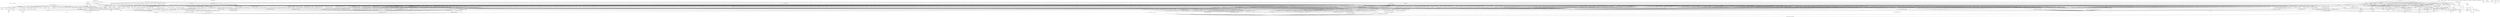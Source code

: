 digraph depends {
    node [shape=plaintext]
"adwaita-icon-theme-symbolic" -> "hicolor-icon-theme"
"alsa-state" -> "alsa-state-lic" [style=dotted]
"alsa-state" -> "alsa-states" [style=dotted]
"alsa-state" -> "alsa-utils-alsactl"
"alsa-utils-alsactl" -> "alsa-states" [style=dotted]
"alsa-utils-alsactl" -> "libasound2"
"alsa-utils-alsamixer" -> "libasound2"
"alsa-utils-alsamixer" -> "libformw5"
"alsa-utils-alsamixer" -> "libmenuw5"
"alsa-utils-alsamixer" -> "libncursesw5"
"alsa-utils-alsamixer" -> "libpanelw5"
"alsa-utils-alsamixer" -> "libtinfo5"
"avahi-daemon" -> "base-files"
"avahi-daemon" -> "base-passwd"
"avahi-daemon" -> "libavahi-common3"
"avahi-daemon" -> "libavahi-core7"
"avahi-daemon" -> "libcap2"
"avahi-daemon" -> "libdaemon0"
"avahi-daemon" -> "libdbus-1-3"
"avahi-daemon" -> "libexpat1"
"avahi-daemon" -> "libnss-mdns" [style=dotted]
"avahi-daemon" -> "shadow"
"avahi-locale-en-gb" -> "virtual-locale-en-gb" [style=dotted]
"base-files" -> "base-files-lic" [style=dotted]
"base-passwd" -> "base-passwd-lic" [style=dotted]
"bash" -> "base-files"
"bash" -> "bash-lic" [style=dotted]
"bash" -> "libtinfo5"
"binutils" -> "binutils-lic" [style=dotted]
"binutils" -> "libbfd"
"binutils" -> "libz1"
"bluez5" -> "bluez5-lic" [style=dotted]
"bluez5" -> "libdbus-1-3"
"bluez5" -> "libglib-2.0-0"
"bluez5" -> "libreadline7"
"bluez5" -> "libudev1"
"busybox" -> "busybox-lic" [style=dotted]
"busybox" -> "busybox-syslog" [style=dotted]
"busybox" -> "busybox-udhcpc" [style=dotted]
"busybox" -> "libtirpc3"
"cogl-1.0-locale-en-gb" -> "virtual-locale-en-gb" [style=dotted]
"dbus-1" -> "base-files"
"dbus-1" -> "base-passwd"
"dbus-1" -> "dbus-lic" [style=dotted]
"dbus-1" -> "libdbus-1-3"
"dbus-1" -> "libexpat1"
"dbus-1" -> "libsystemd0"
"dbus-1" -> "shadow"
"directfb" -> "directfb-lic" [style=dotted]
"directfb" -> "libfreetype6"
"directfb" -> "libjpeg62"
"directfb" -> "libpng16-16"
"directfb" -> "libstdc++6"
"directfb" -> "libz1"
"distcc" -> "avahi-daemon" [style=dotted]
"distcc" -> "base-files"
"distcc" -> "base-passwd"
"distcc-config" -> "distcc"
"distcc-config" -> "distcc-config-lic" [style=dotted]
"distcc" -> "distcc-lic" [style=dotted]
"distcc" -> "libavahi-client3"
"distcc" -> "libavahi-common3"
"distcc" -> "libpopt0"
"distcc" -> "shadow"
"dropbear" -> "dropbear-lic" [style=dotted]
"dropbear" -> "libz1"
"e2fsprogs-e2fsck" -> "libblkid1"
"e2fsprogs-e2fsck" -> "libcom-err2"
"e2fsprogs-e2fsck" -> "libe2p2"
"e2fsprogs-e2fsck" -> "libext2fs2"
"e2fsprogs-e2fsck" -> "libuuid1"
"glibc-gconv-iso8859-1" -> "glibc-gconv"
"glibc-locale-en-gb" -> "virtual-locale-en-gb" [style=dotted]
"gtk+3-demo" -> "libatk-1.0-0"
"gtk+3-demo" -> "libcairo2"
"gtk+3-demo" -> "libepoxy0"
"gtk+3-demo" -> "libgdk-pixbuf-2.0-0"
"gtk+3-demo" -> "libglib-2.0-0"
"gtk+3-demo" -> "libgtk-3.0"
"gtk+3-demo" -> "libharfbuzz0"
"gtk+3-demo" -> "pango"
"gtk+3-locale-en-gb" -> "virtual-locale-en-gb" [style=dotted]
"gtk+3-locale-en" -> "virtual-locale-en" [style=dotted]
"hicolor-icon-theme" -> "hicolor-icon-theme-lic" [style=dotted]
"iw" -> "iw-lic" [style=dotted]
"iw" -> "libnl-3-200"
"iw" -> "libnl-genl-3-200"
"kbd" -> "kbd-lic" [style=dotted]
"kernel-module-alx-4.15.13-yocto-standard" -> "kernel-module-mdio-4.15.13-yocto-standard"
"kernel-module-arptable-filter-4.15.13-yocto-standard" -> "kernel-module-arp-tables-4.15.13-yocto-standard"
"kernel-module-arptable-filter-4.15.13-yocto-standard" -> "kernel-module-x-tables-4.15.13-yocto-standard"
"kernel-module-arp-tables-4.15.13-yocto-standard" -> "kernel-module-x-tables-4.15.13-yocto-standard"
"kernel-module-arpt-mangle-4.15.13-yocto-standard" -> "kernel-module-x-tables-4.15.13-yocto-standard"
"kernel-module-asix-4.15.13-yocto-standard" -> "kernel-module-libphy-4.15.13-yocto-standard"
"kernel-module-asix-4.15.13-yocto-standard" -> "kernel-module-usbnet-4.15.13-yocto-standard"
"kernel-module-ath-4.15.13-yocto-standard" -> "kernel-module-cfg80211-4.15.13-yocto-standard"
"kernel-module-ath5k-4.15.13-yocto-standard" -> "kernel-module-ath-4.15.13-yocto-standard"
"kernel-module-ath5k-4.15.13-yocto-standard" -> "kernel-module-cfg80211-4.15.13-yocto-standard"
"kernel-module-ath5k-4.15.13-yocto-standard" -> "kernel-module-mac80211-4.15.13-yocto-standard"
"kernel-module-ath9k-4.15.13-yocto-standard" -> "kernel-module-ath-4.15.13-yocto-standard"
"kernel-module-ath9k-4.15.13-yocto-standard" -> "kernel-module-ath9k-common-4.15.13-yocto-standard"
"kernel-module-ath9k-4.15.13-yocto-standard" -> "kernel-module-ath9k-hw-4.15.13-yocto-standard"
"kernel-module-ath9k-4.15.13-yocto-standard" -> "kernel-module-cfg80211-4.15.13-yocto-standard"
"kernel-module-ath9k-4.15.13-yocto-standard" -> "kernel-module-mac80211-4.15.13-yocto-standard"
"kernel-module-ath9k-common-4.15.13-yocto-standard" -> "kernel-module-ath-4.15.13-yocto-standard"
"kernel-module-ath9k-common-4.15.13-yocto-standard" -> "kernel-module-ath9k-hw-4.15.13-yocto-standard"
"kernel-module-ath9k-common-4.15.13-yocto-standard" -> "kernel-module-cfg80211-4.15.13-yocto-standard"
"kernel-module-ath9k-hw-4.15.13-yocto-standard" -> "kernel-module-ath-4.15.13-yocto-standard"
"kernel-module-ax88179-178a-4.15.13-yocto-standard" -> "kernel-module-usbnet-4.15.13-yocto-standard"
"kernel-module-blowfish-generic-4.15.13-yocto-standard" -> "kernel-module-blowfish-common-4.15.13-yocto-standard"
"kernel-module-bluetooth-6lowpan-4.15.13-yocto-standard" -> "kernel-module-6lowpan-4.15.13-yocto-standard"
"kernel-module-bnx2x-4.15.13-yocto-standard" -> "kernel-module-libcrc32c-4.15.13-yocto-standard"
"kernel-module-bnx2x-4.15.13-yocto-standard" -> "kernel-module-mdio-4.15.13-yocto-standard"
"kernel-module-brcmfmac-4.15.13-yocto-standard" -> "kernel-module-brcmutil-4.15.13-yocto-standard"
"kernel-module-brcmfmac-4.15.13-yocto-standard" -> "kernel-module-cfg80211-4.15.13-yocto-standard"
"kernel-module-brcmsmac-4.15.13-yocto-standard" -> "kernel-module-bcma-4.15.13-yocto-standard"
"kernel-module-brcmsmac-4.15.13-yocto-standard" -> "kernel-module-brcmutil-4.15.13-yocto-standard"
"kernel-module-brcmsmac-4.15.13-yocto-standard" -> "kernel-module-cfg80211-4.15.13-yocto-standard"
"kernel-module-brcmsmac-4.15.13-yocto-standard" -> "kernel-module-cordic-4.15.13-yocto-standard"
"kernel-module-brcmsmac-4.15.13-yocto-standard" -> "kernel-module-mac80211-4.15.13-yocto-standard"
"kernel-module-bridge-4.15.13-yocto-standard" -> "kernel-module-llc-4.15.13-yocto-standard"
"kernel-module-bridge-4.15.13-yocto-standard" -> "kernel-module-stp-4.15.13-yocto-standard"
"kernel-module-br-netfilter-4.15.13-yocto-standard" -> "kernel-module-bridge-4.15.13-yocto-standard"
"kernel-module-bsd-comp-4.15.13-yocto-standard" -> "kernel-module-ppp-generic-4.15.13-yocto-standard"
"kernel-module-cast5-generic-4.15.13-yocto-standard" -> "kernel-module-cast-common-4.15.13-yocto-standard"
"kernel-module-cast6-generic-4.15.13-yocto-standard" -> "kernel-module-cast-common-4.15.13-yocto-standard"
"kernel-module-cdc-eem-4.15.13-yocto-standard" -> "kernel-module-usbnet-4.15.13-yocto-standard"
"kernel-module-cdc-ether-4.15.13-yocto-standard" -> "kernel-module-usbnet-4.15.13-yocto-standard"
"kernel-module-cdc-ncm-4.15.13-yocto-standard" -> "kernel-module-usbnet-4.15.13-yocto-standard"
"kernel-module-cdc-subset-4.15.13-yocto-standard" -> "kernel-module-usbnet-4.15.13-yocto-standard"
"kernel-module-cirrus-4.15.13-yocto-standard" -> "kernel-module-ttm-4.15.13-yocto-standard"
"kernel-module-cmtp-4.15.13-yocto-standard" -> "kernel-module-kernelcapi-4.15.13-yocto-standard"
"kernel-module-cpia2-4.15.13-yocto-standard" -> "kernel-module-v4l2-common-4.15.13-yocto-standard"
"kernel-module-cpia2-4.15.13-yocto-standard" -> "kernel-module-videodev-4.15.13-yocto-standard"
"kernel-module-cuse-4.15.13-yocto-standard" -> "kernel-module-fuse-4.15.13-yocto-standard"
"kernel-module-dm9601-4.15.13-yocto-standard" -> "kernel-module-usbnet-4.15.13-yocto-standard"
"kernel-module-ebt-802-3-4.15.13-yocto-standard" -> "kernel-module-x-tables-4.15.13-yocto-standard"
"kernel-module-ebtable-broute-4.15.13-yocto-standard" -> "kernel-module-bridge-4.15.13-yocto-standard"
"kernel-module-ebtable-broute-4.15.13-yocto-standard" -> "kernel-module-ebtables-4.15.13-yocto-standard"
"kernel-module-ebtable-filter-4.15.13-yocto-standard" -> "kernel-module-ebtables-4.15.13-yocto-standard"
"kernel-module-ebtable-nat-4.15.13-yocto-standard" -> "kernel-module-ebtables-4.15.13-yocto-standard"
"kernel-module-ebtables-4.15.13-yocto-standard" -> "kernel-module-x-tables-4.15.13-yocto-standard"
"kernel-module-ebt-among-4.15.13-yocto-standard" -> "kernel-module-x-tables-4.15.13-yocto-standard"
"kernel-module-ebt-arp-4.15.13-yocto-standard" -> "kernel-module-x-tables-4.15.13-yocto-standard"
"kernel-module-ebt-arpreply-4.15.13-yocto-standard" -> "kernel-module-x-tables-4.15.13-yocto-standard"
"kernel-module-ebt-dnat-4.15.13-yocto-standard" -> "kernel-module-x-tables-4.15.13-yocto-standard"
"kernel-module-ebt-ip-4.15.13-yocto-standard" -> "kernel-module-x-tables-4.15.13-yocto-standard"
"kernel-module-ebt-ip6-4.15.13-yocto-standard" -> "kernel-module-x-tables-4.15.13-yocto-standard"
"kernel-module-ebt-limit-4.15.13-yocto-standard" -> "kernel-module-x-tables-4.15.13-yocto-standard"
"kernel-module-ebt-log-4.15.13-yocto-standard" -> "kernel-module-x-tables-4.15.13-yocto-standard"
"kernel-module-ebt-mark-4.15.13-yocto-standard" -> "kernel-module-x-tables-4.15.13-yocto-standard"
"kernel-module-ebt-mark-m-4.15.13-yocto-standard" -> "kernel-module-x-tables-4.15.13-yocto-standard"
"kernel-module-ebt-nflog-4.15.13-yocto-standard" -> "kernel-module-x-tables-4.15.13-yocto-standard"
"kernel-module-ebt-pkttype-4.15.13-yocto-standard" -> "kernel-module-x-tables-4.15.13-yocto-standard"
"kernel-module-ebt-redirect-4.15.13-yocto-standard" -> "kernel-module-x-tables-4.15.13-yocto-standard"
"kernel-module-ebt-snat-4.15.13-yocto-standard" -> "kernel-module-x-tables-4.15.13-yocto-standard"
"kernel-module-ebt-stp-4.15.13-yocto-standard" -> "kernel-module-x-tables-4.15.13-yocto-standard"
"kernel-module-ebt-vlan-4.15.13-yocto-standard" -> "kernel-module-x-tables-4.15.13-yocto-standard"
"kernel-module-generic-bl-4.15.13-yocto-standard" -> "kernel-module-backlight-4.15.13-yocto-standard"
"kernel-module-ghash-generic-4.15.13-yocto-standard" -> "kernel-module-gf128mul-4.15.13-yocto-standard"
"kernel-module-gma500-gfx-4.15.13-yocto-standard" -> "kernel-module-video-4.15.13-yocto-standard"
"kernel-module-gspca-benq-4.15.13-yocto-standard" -> "kernel-module-gspca-main-4.15.13-yocto-standard"
"kernel-module-gspca-conex-4.15.13-yocto-standard" -> "kernel-module-gspca-main-4.15.13-yocto-standard"
"kernel-module-gspca-conex-4.15.13-yocto-standard" -> "kernel-module-videodev-4.15.13-yocto-standard"
"kernel-module-gspca-cpia1-4.15.13-yocto-standard" -> "kernel-module-gspca-main-4.15.13-yocto-standard"
"kernel-module-gspca-cpia1-4.15.13-yocto-standard" -> "kernel-module-videodev-4.15.13-yocto-standard"
"kernel-module-gspca-etoms-4.15.13-yocto-standard" -> "kernel-module-gspca-main-4.15.13-yocto-standard"
"kernel-module-gspca-etoms-4.15.13-yocto-standard" -> "kernel-module-videodev-4.15.13-yocto-standard"
"kernel-module-gspca-finepix-4.15.13-yocto-standard" -> "kernel-module-gspca-main-4.15.13-yocto-standard"
"kernel-module-gspca-gl860-4.15.13-yocto-standard" -> "kernel-module-gspca-main-4.15.13-yocto-standard"
"kernel-module-gspca-gl860-4.15.13-yocto-standard" -> "kernel-module-videodev-4.15.13-yocto-standard"
"kernel-module-gspca-jeilinj-4.15.13-yocto-standard" -> "kernel-module-gspca-main-4.15.13-yocto-standard"
"kernel-module-gspca-jeilinj-4.15.13-yocto-standard" -> "kernel-module-videodev-4.15.13-yocto-standard"
"kernel-module-gspca-jl2005bcd-4.15.13-yocto-standard" -> "kernel-module-gspca-main-4.15.13-yocto-standard"
"kernel-module-gspca-kinect-4.15.13-yocto-standard" -> "kernel-module-gspca-main-4.15.13-yocto-standard"
"kernel-module-gspca-konica-4.15.13-yocto-standard" -> "kernel-module-gspca-main-4.15.13-yocto-standard"
"kernel-module-gspca-konica-4.15.13-yocto-standard" -> "kernel-module-videodev-4.15.13-yocto-standard"
"kernel-module-gspca-m5602-4.15.13-yocto-standard" -> "kernel-module-gspca-main-4.15.13-yocto-standard"
"kernel-module-gspca-m5602-4.15.13-yocto-standard" -> "kernel-module-videodev-4.15.13-yocto-standard"
"kernel-module-gspca-main-4.15.13-yocto-standard" -> "kernel-module-v4l2-common-4.15.13-yocto-standard"
"kernel-module-gspca-main-4.15.13-yocto-standard" -> "kernel-module-videodev-4.15.13-yocto-standard"
"kernel-module-gspca-mars-4.15.13-yocto-standard" -> "kernel-module-gspca-main-4.15.13-yocto-standard"
"kernel-module-gspca-mars-4.15.13-yocto-standard" -> "kernel-module-videodev-4.15.13-yocto-standard"
"kernel-module-gspca-mr97310a-4.15.13-yocto-standard" -> "kernel-module-gspca-main-4.15.13-yocto-standard"
"kernel-module-gspca-mr97310a-4.15.13-yocto-standard" -> "kernel-module-videodev-4.15.13-yocto-standard"
"kernel-module-gspca-nw80x-4.15.13-yocto-standard" -> "kernel-module-gspca-main-4.15.13-yocto-standard"
"kernel-module-gspca-nw80x-4.15.13-yocto-standard" -> "kernel-module-videodev-4.15.13-yocto-standard"
"kernel-module-gspca-ov519-4.15.13-yocto-standard" -> "kernel-module-gspca-main-4.15.13-yocto-standard"
"kernel-module-gspca-ov519-4.15.13-yocto-standard" -> "kernel-module-videodev-4.15.13-yocto-standard"
"kernel-module-gspca-ov534-4.15.13-yocto-standard" -> "kernel-module-gspca-main-4.15.13-yocto-standard"
"kernel-module-gspca-ov534-4.15.13-yocto-standard" -> "kernel-module-videodev-4.15.13-yocto-standard"
"kernel-module-gspca-ov534-9-4.15.13-yocto-standard" -> "kernel-module-gspca-main-4.15.13-yocto-standard"
"kernel-module-gspca-ov534-9-4.15.13-yocto-standard" -> "kernel-module-videodev-4.15.13-yocto-standard"
"kernel-module-gspca-pac207-4.15.13-yocto-standard" -> "kernel-module-gspca-main-4.15.13-yocto-standard"
"kernel-module-gspca-pac207-4.15.13-yocto-standard" -> "kernel-module-videodev-4.15.13-yocto-standard"
"kernel-module-gspca-pac7302-4.15.13-yocto-standard" -> "kernel-module-gspca-main-4.15.13-yocto-standard"
"kernel-module-gspca-pac7302-4.15.13-yocto-standard" -> "kernel-module-videodev-4.15.13-yocto-standard"
"kernel-module-gspca-pac7311-4.15.13-yocto-standard" -> "kernel-module-gspca-main-4.15.13-yocto-standard"
"kernel-module-gspca-pac7311-4.15.13-yocto-standard" -> "kernel-module-videodev-4.15.13-yocto-standard"
"kernel-module-gspca-se401-4.15.13-yocto-standard" -> "kernel-module-gspca-main-4.15.13-yocto-standard"
"kernel-module-gspca-se401-4.15.13-yocto-standard" -> "kernel-module-videodev-4.15.13-yocto-standard"
"kernel-module-gspca-sn9c2028-4.15.13-yocto-standard" -> "kernel-module-gspca-main-4.15.13-yocto-standard"
"kernel-module-gspca-sn9c2028-4.15.13-yocto-standard" -> "kernel-module-videodev-4.15.13-yocto-standard"
"kernel-module-gspca-sn9c20x-4.15.13-yocto-standard" -> "kernel-module-gspca-main-4.15.13-yocto-standard"
"kernel-module-gspca-sn9c20x-4.15.13-yocto-standard" -> "kernel-module-videodev-4.15.13-yocto-standard"
"kernel-module-gspca-sonixb-4.15.13-yocto-standard" -> "kernel-module-gspca-main-4.15.13-yocto-standard"
"kernel-module-gspca-sonixb-4.15.13-yocto-standard" -> "kernel-module-videodev-4.15.13-yocto-standard"
"kernel-module-gspca-sonixj-4.15.13-yocto-standard" -> "kernel-module-gspca-main-4.15.13-yocto-standard"
"kernel-module-gspca-sonixj-4.15.13-yocto-standard" -> "kernel-module-videodev-4.15.13-yocto-standard"
"kernel-module-gspca-spca1528-4.15.13-yocto-standard" -> "kernel-module-gspca-main-4.15.13-yocto-standard"
"kernel-module-gspca-spca1528-4.15.13-yocto-standard" -> "kernel-module-videodev-4.15.13-yocto-standard"
"kernel-module-gspca-spca500-4.15.13-yocto-standard" -> "kernel-module-gspca-main-4.15.13-yocto-standard"
"kernel-module-gspca-spca500-4.15.13-yocto-standard" -> "kernel-module-videodev-4.15.13-yocto-standard"
"kernel-module-gspca-spca501-4.15.13-yocto-standard" -> "kernel-module-gspca-main-4.15.13-yocto-standard"
"kernel-module-gspca-spca501-4.15.13-yocto-standard" -> "kernel-module-videodev-4.15.13-yocto-standard"
"kernel-module-gspca-spca505-4.15.13-yocto-standard" -> "kernel-module-gspca-main-4.15.13-yocto-standard"
"kernel-module-gspca-spca505-4.15.13-yocto-standard" -> "kernel-module-videodev-4.15.13-yocto-standard"
"kernel-module-gspca-spca506-4.15.13-yocto-standard" -> "kernel-module-gspca-main-4.15.13-yocto-standard"
"kernel-module-gspca-spca506-4.15.13-yocto-standard" -> "kernel-module-videodev-4.15.13-yocto-standard"
"kernel-module-gspca-spca508-4.15.13-yocto-standard" -> "kernel-module-gspca-main-4.15.13-yocto-standard"
"kernel-module-gspca-spca508-4.15.13-yocto-standard" -> "kernel-module-videodev-4.15.13-yocto-standard"
"kernel-module-gspca-spca561-4.15.13-yocto-standard" -> "kernel-module-gspca-main-4.15.13-yocto-standard"
"kernel-module-gspca-spca561-4.15.13-yocto-standard" -> "kernel-module-videodev-4.15.13-yocto-standard"
"kernel-module-gspca-sq905-4.15.13-yocto-standard" -> "kernel-module-gspca-main-4.15.13-yocto-standard"
"kernel-module-gspca-sq905c-4.15.13-yocto-standard" -> "kernel-module-gspca-main-4.15.13-yocto-standard"
"kernel-module-gspca-sq930x-4.15.13-yocto-standard" -> "kernel-module-gspca-main-4.15.13-yocto-standard"
"kernel-module-gspca-sq930x-4.15.13-yocto-standard" -> "kernel-module-videodev-4.15.13-yocto-standard"
"kernel-module-gspca-stk014-4.15.13-yocto-standard" -> "kernel-module-gspca-main-4.15.13-yocto-standard"
"kernel-module-gspca-stk014-4.15.13-yocto-standard" -> "kernel-module-videodev-4.15.13-yocto-standard"
"kernel-module-gspca-stv0680-4.15.13-yocto-standard" -> "kernel-module-gspca-main-4.15.13-yocto-standard"
"kernel-module-gspca-stv06xx-4.15.13-yocto-standard" -> "kernel-module-gspca-main-4.15.13-yocto-standard"
"kernel-module-gspca-stv06xx-4.15.13-yocto-standard" -> "kernel-module-videodev-4.15.13-yocto-standard"
"kernel-module-gspca-sunplus-4.15.13-yocto-standard" -> "kernel-module-gspca-main-4.15.13-yocto-standard"
"kernel-module-gspca-sunplus-4.15.13-yocto-standard" -> "kernel-module-videodev-4.15.13-yocto-standard"
"kernel-module-gspca-t613-4.15.13-yocto-standard" -> "kernel-module-gspca-main-4.15.13-yocto-standard"
"kernel-module-gspca-t613-4.15.13-yocto-standard" -> "kernel-module-videodev-4.15.13-yocto-standard"
"kernel-module-gspca-topro-4.15.13-yocto-standard" -> "kernel-module-gspca-main-4.15.13-yocto-standard"
"kernel-module-gspca-topro-4.15.13-yocto-standard" -> "kernel-module-videodev-4.15.13-yocto-standard"
"kernel-module-gspca-tv8532-4.15.13-yocto-standard" -> "kernel-module-gspca-main-4.15.13-yocto-standard"
"kernel-module-gspca-tv8532-4.15.13-yocto-standard" -> "kernel-module-videodev-4.15.13-yocto-standard"
"kernel-module-gspca-vc032x-4.15.13-yocto-standard" -> "kernel-module-gspca-main-4.15.13-yocto-standard"
"kernel-module-gspca-vc032x-4.15.13-yocto-standard" -> "kernel-module-videodev-4.15.13-yocto-standard"
"kernel-module-gspca-vicam-4.15.13-yocto-standard" -> "kernel-module-gspca-main-4.15.13-yocto-standard"
"kernel-module-gspca-vicam-4.15.13-yocto-standard" -> "kernel-module-videodev-4.15.13-yocto-standard"
"kernel-module-gspca-xirlink-cit-4.15.13-yocto-standard" -> "kernel-module-gspca-main-4.15.13-yocto-standard"
"kernel-module-gspca-xirlink-cit-4.15.13-yocto-standard" -> "kernel-module-videodev-4.15.13-yocto-standard"
"kernel-module-gspca-zc3xx-4.15.13-yocto-standard" -> "kernel-module-gspca-main-4.15.13-yocto-standard"
"kernel-module-gspca-zc3xx-4.15.13-yocto-standard" -> "kernel-module-videodev-4.15.13-yocto-standard"
"kernel-module-i915-4.15.13-yocto-standard" -> "kernel-module-backlight-4.15.13-yocto-standard"
"kernel-module-i915-4.15.13-yocto-standard" -> "kernel-module-video-4.15.13-yocto-standard"
"kernel-module-ip6table-filter-4.15.13-yocto-standard" -> "kernel-module-ip6-tables-4.15.13-yocto-standard"
"kernel-module-ip6table-filter-4.15.13-yocto-standard" -> "kernel-module-x-tables-4.15.13-yocto-standard"
"kernel-module-ip6table-mangle-4.15.13-yocto-standard" -> "kernel-module-ip6-tables-4.15.13-yocto-standard"
"kernel-module-ip6table-mangle-4.15.13-yocto-standard" -> "kernel-module-x-tables-4.15.13-yocto-standard"
"kernel-module-ip6table-raw-4.15.13-yocto-standard" -> "kernel-module-ip6-tables-4.15.13-yocto-standard"
"kernel-module-ip6table-raw-4.15.13-yocto-standard" -> "kernel-module-x-tables-4.15.13-yocto-standard"
"kernel-module-ip6-tables-4.15.13-yocto-standard" -> "kernel-module-x-tables-4.15.13-yocto-standard"
"kernel-module-ip6t-eui64-4.15.13-yocto-standard" -> "kernel-module-x-tables-4.15.13-yocto-standard"
"kernel-module-ip6t-frag-4.15.13-yocto-standard" -> "kernel-module-x-tables-4.15.13-yocto-standard"
"kernel-module-ip6t-hbh-4.15.13-yocto-standard" -> "kernel-module-x-tables-4.15.13-yocto-standard"
"kernel-module-ip6t-ipv6header-4.15.13-yocto-standard" -> "kernel-module-x-tables-4.15.13-yocto-standard"
"kernel-module-ip6t-rt-4.15.13-yocto-standard" -> "kernel-module-x-tables-4.15.13-yocto-standard"
"kernel-module-ip6-tunnel-4.15.13-yocto-standard" -> "kernel-module-tunnel6-4.15.13-yocto-standard"
"kernel-module-ipcomp-4.15.13-yocto-standard" -> "kernel-module-xfrm-ipcomp-4.15.13-yocto-standard"
"kernel-module-ipcomp6-4.15.13-yocto-standard" -> "kernel-module-xfrm6-tunnel-4.15.13-yocto-standard"
"kernel-module-ipcomp6-4.15.13-yocto-standard" -> "kernel-module-xfrm-ipcomp-4.15.13-yocto-standard"
"kernel-module-ip-gre-4.15.13-yocto-standard" -> "kernel-module-gre-4.15.13-yocto-standard"
"kernel-module-iptable-filter-4.15.13-yocto-standard" -> "kernel-module-ip-tables-4.15.13-yocto-standard"
"kernel-module-iptable-filter-4.15.13-yocto-standard" -> "kernel-module-x-tables-4.15.13-yocto-standard"
"kernel-module-iptable-mangle-4.15.13-yocto-standard" -> "kernel-module-ip-tables-4.15.13-yocto-standard"
"kernel-module-iptable-mangle-4.15.13-yocto-standard" -> "kernel-module-x-tables-4.15.13-yocto-standard"
"kernel-module-iptable-nat-4.15.13-yocto-standard" -> "kernel-module-ip-tables-4.15.13-yocto-standard"
"kernel-module-iptable-nat-4.15.13-yocto-standard" -> "kernel-module-nf-nat-ipv4-4.15.13-yocto-standard"
"kernel-module-iptable-raw-4.15.13-yocto-standard" -> "kernel-module-ip-tables-4.15.13-yocto-standard"
"kernel-module-iptable-raw-4.15.13-yocto-standard" -> "kernel-module-x-tables-4.15.13-yocto-standard"
"kernel-module-ip-tables-4.15.13-yocto-standard" -> "kernel-module-x-tables-4.15.13-yocto-standard"
"kernel-module-iptable-security-4.15.13-yocto-standard" -> "kernel-module-ip-tables-4.15.13-yocto-standard"
"kernel-module-iptable-security-4.15.13-yocto-standard" -> "kernel-module-x-tables-4.15.13-yocto-standard"
"kernel-module-ipt-ah-4.15.13-yocto-standard" -> "kernel-module-x-tables-4.15.13-yocto-standard"
"kernel-module-ipt-clusterip-4.15.13-yocto-standard" -> "kernel-module-nf-conntrack-4.15.13-yocto-standard"
"kernel-module-ipt-clusterip-4.15.13-yocto-standard" -> "kernel-module-x-tables-4.15.13-yocto-standard"
"kernel-module-ipt-ecn-4.15.13-yocto-standard" -> "kernel-module-x-tables-4.15.13-yocto-standard"
"kernel-module-ipt-masquerade-4.15.13-yocto-standard" -> "kernel-module-nf-conntrack-4.15.13-yocto-standard"
"kernel-module-ipt-masquerade-4.15.13-yocto-standard" -> "kernel-module-nf-nat-masquerade-ipv4-4.15.13-yocto-standard"
"kernel-module-ipt-masquerade-4.15.13-yocto-standard" -> "kernel-module-x-tables-4.15.13-yocto-standard"
"kernel-module-ipt-reject-4.15.13-yocto-standard" -> "kernel-module-nf-reject-ipv4-4.15.13-yocto-standard"
"kernel-module-ipt-reject-4.15.13-yocto-standard" -> "kernel-module-x-tables-4.15.13-yocto-standard"
"kernel-module-ipt-rpfilter-4.15.13-yocto-standard" -> "kernel-module-x-tables-4.15.13-yocto-standard"
"kernel-module-ipt-synproxy-4.15.13-yocto-standard" -> "kernel-module-nf-conntrack-4.15.13-yocto-standard"
"kernel-module-ipt-synproxy-4.15.13-yocto-standard" -> "kernel-module-nf-synproxy-core-4.15.13-yocto-standard"
"kernel-module-ipt-synproxy-4.15.13-yocto-standard" -> "kernel-module-x-tables-4.15.13-yocto-standard"
"kernel-module-iwl3945-4.15.13-yocto-standard" -> "kernel-module-cfg80211-4.15.13-yocto-standard"
"kernel-module-iwl3945-4.15.13-yocto-standard" -> "kernel-module-iwlegacy-4.15.13-yocto-standard"
"kernel-module-iwl3945-4.15.13-yocto-standard" -> "kernel-module-mac80211-4.15.13-yocto-standard"
"kernel-module-iwl4965-4.15.13-yocto-standard" -> "kernel-module-cfg80211-4.15.13-yocto-standard"
"kernel-module-iwl4965-4.15.13-yocto-standard" -> "kernel-module-iwlegacy-4.15.13-yocto-standard"
"kernel-module-iwl4965-4.15.13-yocto-standard" -> "kernel-module-mac80211-4.15.13-yocto-standard"
"kernel-module-iwldvm-4.15.13-yocto-standard" -> "kernel-module-cfg80211-4.15.13-yocto-standard"
"kernel-module-iwldvm-4.15.13-yocto-standard" -> "kernel-module-iwlwifi-4.15.13-yocto-standard"
"kernel-module-iwldvm-4.15.13-yocto-standard" -> "kernel-module-mac80211-4.15.13-yocto-standard"
"kernel-module-iwlegacy-4.15.13-yocto-standard" -> "kernel-module-cfg80211-4.15.13-yocto-standard"
"kernel-module-iwlegacy-4.15.13-yocto-standard" -> "kernel-module-mac80211-4.15.13-yocto-standard"
"kernel-module-iwlmvm-4.15.13-yocto-standard" -> "kernel-module-cfg80211-4.15.13-yocto-standard"
"kernel-module-iwlmvm-4.15.13-yocto-standard" -> "kernel-module-iwlwifi-4.15.13-yocto-standard"
"kernel-module-iwlmvm-4.15.13-yocto-standard" -> "kernel-module-mac80211-4.15.13-yocto-standard"
"kernel-module-iwlwifi-4.15.13-yocto-standard" -> "kernel-module-cfg80211-4.15.13-yocto-standard"
"kernel-module-lp-4.15.13-yocto-standard" -> "kernel-module-parport-4.15.13-yocto-standard"
"kernel-module-mac80211-4.15.13-yocto-standard" -> "kernel-module-cfg80211-4.15.13-yocto-standard"
"kernel-module-mcs7830-4.15.13-yocto-standard" -> "kernel-module-usbnet-4.15.13-yocto-standard"
"kernel-module-mt7601u-4.15.13-yocto-standard" -> "kernel-module-cfg80211-4.15.13-yocto-standard"
"kernel-module-mt7601u-4.15.13-yocto-standard" -> "kernel-module-mac80211-4.15.13-yocto-standard"
"kernel-module-net1080-4.15.13-yocto-standard" -> "kernel-module-usbnet-4.15.13-yocto-standard"
"kernel-module-nf-conntrack-4.15.13-yocto-standard" -> "kernel-module-libcrc32c-4.15.13-yocto-standard"
"kernel-module-nf-conntrack-amanda-4.15.13-yocto-standard" -> "kernel-module-nf-conntrack-4.15.13-yocto-standard"
"kernel-module-nf-conntrack-broadcast-4.15.13-yocto-standard" -> "kernel-module-nf-conntrack-4.15.13-yocto-standard"
"kernel-module-nf-conntrack-ftp-4.15.13-yocto-standard" -> "kernel-module-nf-conntrack-4.15.13-yocto-standard"
"kernel-module-nf-conntrack-h323-4.15.13-yocto-standard" -> "kernel-module-nf-conntrack-4.15.13-yocto-standard"
"kernel-module-nf-conntrack-ipv4-4.15.13-yocto-standard" -> "kernel-module-nf-conntrack-4.15.13-yocto-standard"
"kernel-module-nf-conntrack-ipv4-4.15.13-yocto-standard" -> "kernel-module-nf-defrag-ipv4-4.15.13-yocto-standard"
"kernel-module-nf-conntrack-ipv6-4.15.13-yocto-standard" -> "kernel-module-nf-conntrack-4.15.13-yocto-standard"
"kernel-module-nf-conntrack-ipv6-4.15.13-yocto-standard" -> "kernel-module-nf-defrag-ipv6-4.15.13-yocto-standard"
"kernel-module-nf-conntrack-irc-4.15.13-yocto-standard" -> "kernel-module-nf-conntrack-4.15.13-yocto-standard"
"kernel-module-nf-conntrack-netbios-ns-4.15.13-yocto-standard" -> "kernel-module-nf-conntrack-4.15.13-yocto-standard"
"kernel-module-nf-conntrack-netbios-ns-4.15.13-yocto-standard" -> "kernel-module-nf-conntrack-broadcast-4.15.13-yocto-standard"
"kernel-module-nf-conntrack-netlink-4.15.13-yocto-standard" -> "kernel-module-nf-conntrack-4.15.13-yocto-standard"
"kernel-module-nf-conntrack-netlink-4.15.13-yocto-standard" -> "kernel-module-nfnetlink-4.15.13-yocto-standard"
"kernel-module-nf-conntrack-pptp-4.15.13-yocto-standard" -> "kernel-module-nf-conntrack-4.15.13-yocto-standard"
"kernel-module-nf-conntrack-pptp-4.15.13-yocto-standard" -> "kernel-module-nf-conntrack-proto-gre-4.15.13-yocto-standard"
"kernel-module-nf-conntrack-proto-gre-4.15.13-yocto-standard" -> "kernel-module-nf-conntrack-4.15.13-yocto-standard"
"kernel-module-nf-conntrack-sane-4.15.13-yocto-standard" -> "kernel-module-nf-conntrack-4.15.13-yocto-standard"
"kernel-module-nf-conntrack-sip-4.15.13-yocto-standard" -> "kernel-module-nf-conntrack-4.15.13-yocto-standard"
"kernel-module-nf-conntrack-tftp-4.15.13-yocto-standard" -> "kernel-module-nf-conntrack-4.15.13-yocto-standard"
"kernel-module-nf-nat-4.15.13-yocto-standard" -> "kernel-module-libcrc32c-4.15.13-yocto-standard"
"kernel-module-nf-nat-4.15.13-yocto-standard" -> "kernel-module-nf-conntrack-4.15.13-yocto-standard"
"kernel-module-nf-nat-amanda-4.15.13-yocto-standard" -> "kernel-module-nf-conntrack-4.15.13-yocto-standard"
"kernel-module-nf-nat-amanda-4.15.13-yocto-standard" -> "kernel-module-nf-conntrack-amanda-4.15.13-yocto-standard"
"kernel-module-nf-nat-amanda-4.15.13-yocto-standard" -> "kernel-module-nf-nat-4.15.13-yocto-standard"
"kernel-module-nf-nat-ftp-4.15.13-yocto-standard" -> "kernel-module-nf-conntrack-4.15.13-yocto-standard"
"kernel-module-nf-nat-ftp-4.15.13-yocto-standard" -> "kernel-module-nf-conntrack-ftp-4.15.13-yocto-standard"
"kernel-module-nf-nat-ftp-4.15.13-yocto-standard" -> "kernel-module-nf-nat-4.15.13-yocto-standard"
"kernel-module-nf-nat-h323-4.15.13-yocto-standard" -> "kernel-module-nf-conntrack-4.15.13-yocto-standard"
"kernel-module-nf-nat-h323-4.15.13-yocto-standard" -> "kernel-module-nf-conntrack-h323-4.15.13-yocto-standard"
"kernel-module-nf-nat-h323-4.15.13-yocto-standard" -> "kernel-module-nf-nat-4.15.13-yocto-standard"
"kernel-module-nf-nat-ipv4-4.15.13-yocto-standard" -> "kernel-module-nf-conntrack-4.15.13-yocto-standard"
"kernel-module-nf-nat-ipv4-4.15.13-yocto-standard" -> "kernel-module-nf-nat-4.15.13-yocto-standard"
"kernel-module-nf-nat-irc-4.15.13-yocto-standard" -> "kernel-module-nf-conntrack-4.15.13-yocto-standard"
"kernel-module-nf-nat-irc-4.15.13-yocto-standard" -> "kernel-module-nf-conntrack-irc-4.15.13-yocto-standard"
"kernel-module-nf-nat-irc-4.15.13-yocto-standard" -> "kernel-module-nf-nat-4.15.13-yocto-standard"
"kernel-module-nf-nat-masquerade-ipv4-4.15.13-yocto-standard" -> "kernel-module-nf-conntrack-4.15.13-yocto-standard"
"kernel-module-nf-nat-masquerade-ipv4-4.15.13-yocto-standard" -> "kernel-module-nf-nat-4.15.13-yocto-standard"
"kernel-module-nf-nat-pptp-4.15.13-yocto-standard" -> "kernel-module-nf-conntrack-4.15.13-yocto-standard"
"kernel-module-nf-nat-pptp-4.15.13-yocto-standard" -> "kernel-module-nf-conntrack-pptp-4.15.13-yocto-standard"
"kernel-module-nf-nat-pptp-4.15.13-yocto-standard" -> "kernel-module-nf-nat-4.15.13-yocto-standard"
"kernel-module-nf-nat-pptp-4.15.13-yocto-standard" -> "kernel-module-nf-nat-proto-gre-4.15.13-yocto-standard"
"kernel-module-nf-nat-proto-gre-4.15.13-yocto-standard" -> "kernel-module-nf-nat-4.15.13-yocto-standard"
"kernel-module-nf-nat-redirect-4.15.13-yocto-standard" -> "kernel-module-nf-nat-4.15.13-yocto-standard"
"kernel-module-nf-nat-sip-4.15.13-yocto-standard" -> "kernel-module-nf-conntrack-4.15.13-yocto-standard"
"kernel-module-nf-nat-sip-4.15.13-yocto-standard" -> "kernel-module-nf-conntrack-sip-4.15.13-yocto-standard"
"kernel-module-nf-nat-sip-4.15.13-yocto-standard" -> "kernel-module-nf-nat-4.15.13-yocto-standard"
"kernel-module-nf-nat-tftp-4.15.13-yocto-standard" -> "kernel-module-nf-conntrack-4.15.13-yocto-standard"
"kernel-module-nf-nat-tftp-4.15.13-yocto-standard" -> "kernel-module-nf-conntrack-tftp-4.15.13-yocto-standard"
"kernel-module-nf-nat-tftp-4.15.13-yocto-standard" -> "kernel-module-nf-nat-4.15.13-yocto-standard"
"kernel-module-nfnetlink-log-4.15.13-yocto-standard" -> "kernel-module-nfnetlink-4.15.13-yocto-standard"
"kernel-module-nfnetlink-queue-4.15.13-yocto-standard" -> "kernel-module-nfnetlink-4.15.13-yocto-standard"
"kernel-module-nf-synproxy-core-4.15.13-yocto-standard" -> "kernel-module-nf-conntrack-4.15.13-yocto-standard"
"kernel-module-nhc-dest-4.15.13-yocto-standard" -> "kernel-module-6lowpan-4.15.13-yocto-standard"
"kernel-module-nhc-fragment-4.15.13-yocto-standard" -> "kernel-module-6lowpan-4.15.13-yocto-standard"
"kernel-module-nhc-hop-4.15.13-yocto-standard" -> "kernel-module-6lowpan-4.15.13-yocto-standard"
"kernel-module-nhc-ipv6-4.15.13-yocto-standard" -> "kernel-module-6lowpan-4.15.13-yocto-standard"
"kernel-module-nhc-mobility-4.15.13-yocto-standard" -> "kernel-module-6lowpan-4.15.13-yocto-standard"
"kernel-module-nhc-routing-4.15.13-yocto-standard" -> "kernel-module-6lowpan-4.15.13-yocto-standard"
"kernel-module-nhc-udp-4.15.13-yocto-standard" -> "kernel-module-6lowpan-4.15.13-yocto-standard"
"kernel-module-p8022-4.15.13-yocto-standard" -> "kernel-module-llc-4.15.13-yocto-standard"
"kernel-module-parport-pc-4.15.13-yocto-standard" -> "kernel-module-parport-4.15.13-yocto-standard"
"kernel-module-ppp-async-4.15.13-yocto-standard" -> "kernel-module-crc-ccitt-4.15.13-yocto-standard"
"kernel-module-ppp-async-4.15.13-yocto-standard" -> "kernel-module-ppp-generic-4.15.13-yocto-standard"
"kernel-module-ppp-deflate-4.15.13-yocto-standard" -> "kernel-module-ppp-generic-4.15.13-yocto-standard"
"kernel-module-ppp-generic-4.15.13-yocto-standard" -> "kernel-module-slhc-4.15.13-yocto-standard"
"kernel-module-pppoe-4.15.13-yocto-standard" -> "kernel-module-ppp-generic-4.15.13-yocto-standard"
"kernel-module-pppoe-4.15.13-yocto-standard" -> "kernel-module-pppox-4.15.13-yocto-standard"
"kernel-module-pppox-4.15.13-yocto-standard" -> "kernel-module-ppp-generic-4.15.13-yocto-standard"
"kernel-module-ppp-synctty-4.15.13-yocto-standard" -> "kernel-module-ppp-generic-4.15.13-yocto-standard"
"kernel-module-psnap-4.15.13-yocto-standard" -> "kernel-module-llc-4.15.13-yocto-standard"
"kernel-module-pwc-4.15.13-yocto-standard" -> "kernel-module-videobuf2-core-4.15.13-yocto-standard"
"kernel-module-pwc-4.15.13-yocto-standard" -> "kernel-module-videobuf2-v4l2-4.15.13-yocto-standard"
"kernel-module-pwc-4.15.13-yocto-standard" -> "kernel-module-videobuf2-vmalloc-4.15.13-yocto-standard"
"kernel-module-pwc-4.15.13-yocto-standard" -> "kernel-module-videodev-4.15.13-yocto-standard"
"kernel-module-rt2800lib-4.15.13-yocto-standard" -> "kernel-module-crc-ccitt-4.15.13-yocto-standard"
"kernel-module-rt2800lib-4.15.13-yocto-standard" -> "kernel-module-mac80211-4.15.13-yocto-standard"
"kernel-module-rt2800lib-4.15.13-yocto-standard" -> "kernel-module-rt2x00lib-4.15.13-yocto-standard"
"kernel-module-rt2800mmio-4.15.13-yocto-standard" -> "kernel-module-rt2800lib-4.15.13-yocto-standard"
"kernel-module-rt2800mmio-4.15.13-yocto-standard" -> "kernel-module-rt2x00lib-4.15.13-yocto-standard"
"kernel-module-rt2800mmio-4.15.13-yocto-standard" -> "kernel-module-rt2x00mmio-4.15.13-yocto-standard"
"kernel-module-rt2800pci-4.15.13-yocto-standard" -> "kernel-module-eeprom-93cx6-4.15.13-yocto-standard"
"kernel-module-rt2800pci-4.15.13-yocto-standard" -> "kernel-module-rt2800lib-4.15.13-yocto-standard"
"kernel-module-rt2800pci-4.15.13-yocto-standard" -> "kernel-module-rt2800mmio-4.15.13-yocto-standard"
"kernel-module-rt2800pci-4.15.13-yocto-standard" -> "kernel-module-rt2x00lib-4.15.13-yocto-standard"
"kernel-module-rt2800pci-4.15.13-yocto-standard" -> "kernel-module-rt2x00mmio-4.15.13-yocto-standard"
"kernel-module-rt2800pci-4.15.13-yocto-standard" -> "kernel-module-rt2x00pci-4.15.13-yocto-standard"
"kernel-module-rt2x00lib-4.15.13-yocto-standard" -> "kernel-module-cfg80211-4.15.13-yocto-standard"
"kernel-module-rt2x00lib-4.15.13-yocto-standard" -> "kernel-module-mac80211-4.15.13-yocto-standard"
"kernel-module-rt2x00mmio-4.15.13-yocto-standard" -> "kernel-module-rt2x00lib-4.15.13-yocto-standard"
"kernel-module-rt2x00pci-4.15.13-yocto-standard" -> "kernel-module-mac80211-4.15.13-yocto-standard"
"kernel-module-rt2x00pci-4.15.13-yocto-standard" -> "kernel-module-rt2x00lib-4.15.13-yocto-standard"
"kernel-module-s2255drv-4.15.13-yocto-standard" -> "kernel-module-videobuf2-core-4.15.13-yocto-standard"
"kernel-module-s2255drv-4.15.13-yocto-standard" -> "kernel-module-videobuf2-v4l2-4.15.13-yocto-standard"
"kernel-module-s2255drv-4.15.13-yocto-standard" -> "kernel-module-videobuf2-vmalloc-4.15.13-yocto-standard"
"kernel-module-s2255drv-4.15.13-yocto-standard" -> "kernel-module-videodev-4.15.13-yocto-standard"
"kernel-module-sctp-4.15.13-yocto-standard" -> "kernel-module-libcrc32c-4.15.13-yocto-standard"
"kernel-module-sctp-diag-4.15.13-yocto-standard" -> "kernel-module-sctp-4.15.13-yocto-standard"
"kernel-modules" -> "kernel-module-6lowpan-4.15.13-yocto-standard"
"kernel-modules" -> "kernel-module-8021q-4.15.13-yocto-standard"
"kernel-modules" -> "kernel-module-8139cp-4.15.13-yocto-standard"
"kernel-modules" -> "kernel-module-8139too-4.15.13-yocto-standard"
"kernel-modules" -> "kernel-module-ac97-bus-4.15.13-yocto-standard"
"kernel-modules" -> "kernel-module-act-mirred-4.15.13-yocto-standard"
"kernel-modules" -> "kernel-module-af-key-4.15.13-yocto-standard"
"kernel-modules" -> "kernel-module-ah4-4.15.13-yocto-standard"
"kernel-modules" -> "kernel-module-alx-4.15.13-yocto-standard"
"kernel-modules" -> "kernel-module-anubis-4.15.13-yocto-standard"
"kernel-modules" -> "kernel-module-arc4-4.15.13-yocto-standard"
"kernel-modules" -> "kernel-module-arptable-filter-4.15.13-yocto-standard"
"kernel-modules" -> "kernel-module-arp-tables-4.15.13-yocto-standard"
"kernel-modules" -> "kernel-module-arpt-mangle-4.15.13-yocto-standard"
"kernel-modules" -> "kernel-module-asix-4.15.13-yocto-standard"
"kernel-modules" -> "kernel-module-at24-4.15.13-yocto-standard"
"kernel-modules" -> "kernel-module-ata-piix-4.15.13-yocto-standard"
"kernel-modules" -> "kernel-module-ath-4.15.13-yocto-standard"
"kernel-modules" -> "kernel-module-ath5k-4.15.13-yocto-standard"
"kernel-modules" -> "kernel-module-ath9k-4.15.13-yocto-standard"
"kernel-modules" -> "kernel-module-ath9k-common-4.15.13-yocto-standard"
"kernel-modules" -> "kernel-module-ath9k-hw-4.15.13-yocto-standard"
"kernel-modules" -> "kernel-module-atl1-4.15.13-yocto-standard"
"kernel-modules" -> "kernel-module-atl1c-4.15.13-yocto-standard"
"kernel-modules" -> "kernel-module-atl1e-4.15.13-yocto-standard"
"kernel-modules" -> "kernel-module-atl2-4.15.13-yocto-standard"
"kernel-modules" -> "kernel-module-ax88179-178a-4.15.13-yocto-standard"
"kernel-modules" -> "kernel-module-backlight-4.15.13-yocto-standard"
"kernel-modules" -> "kernel-module-bcma-4.15.13-yocto-standard"
"kernel-modules" -> "kernel-module-binfmt-misc-4.15.13-yocto-standard"
"kernel-modules" -> "kernel-module-blowfish-common-4.15.13-yocto-standard"
"kernel-modules" -> "kernel-module-blowfish-generic-4.15.13-yocto-standard"
"kernel-modules" -> "kernel-module-bluetooth-6lowpan-4.15.13-yocto-standard"
"kernel-modules" -> "kernel-module-bnep-4.15.13-yocto-standard"
"kernel-modules" -> "kernel-module-bnx2x-4.15.13-yocto-standard"
"kernel-modules" -> "kernel-module-bnxt-en-4.15.13-yocto-standard"
"kernel-modules" -> "kernel-module-bonding-4.15.13-yocto-standard"
"kernel-modules" -> "kernel-module-brcmfmac-4.15.13-yocto-standard"
"kernel-modules" -> "kernel-module-brcmsmac-4.15.13-yocto-standard"
"kernel-modules" -> "kernel-module-brcmutil-4.15.13-yocto-standard"
"kernel-modules" -> "kernel-module-bridge-4.15.13-yocto-standard"
"kernel-modules" -> "kernel-module-br-netfilter-4.15.13-yocto-standard"
"kernel-modules" -> "kernel-module-bsd-comp-4.15.13-yocto-standard"
"kernel-modules" -> "kernel-module-camellia-generic-4.15.13-yocto-standard"
"kernel-modules" -> "kernel-module-cast5-generic-4.15.13-yocto-standard"
"kernel-modules" -> "kernel-module-cast6-generic-4.15.13-yocto-standard"
"kernel-modules" -> "kernel-module-cast-common-4.15.13-yocto-standard"
"kernel-modules" -> "kernel-module-ccm-4.15.13-yocto-standard"
"kernel-modules" -> "kernel-module-cdc-eem-4.15.13-yocto-standard"
"kernel-modules" -> "kernel-module-cdc-ether-4.15.13-yocto-standard"
"kernel-modules" -> "kernel-module-cdc-ncm-4.15.13-yocto-standard"
"kernel-modules" -> "kernel-module-cdc-subset-4.15.13-yocto-standard"
"kernel-modules" -> "kernel-module-cfg80211-4.15.13-yocto-standard"
"kernel-modules" -> "kernel-module-cifs-4.15.13-yocto-standard"
"kernel-modules" -> "kernel-module-cirrus-4.15.13-yocto-standard"
"kernel-modules" -> "kernel-module-cmtp-4.15.13-yocto-standard"
"kernel-modules" -> "kernel-module-configfs-4.15.13-yocto-standard"
"kernel-modules" -> "kernel-module-cordic-4.15.13-yocto-standard"
"kernel-modules" -> "kernel-module-cpia2-4.15.13-yocto-standard"
"kernel-modules" -> "kernel-module-crc8-4.15.13-yocto-standard"
"kernel-modules" -> "kernel-module-crc-ccitt-4.15.13-yocto-standard"
"kernel-modules" -> "kernel-module-crypto-engine-4.15.13-yocto-standard"
"kernel-modules" -> "kernel-module-cryptoloop-4.15.13-yocto-standard"
"kernel-modules" -> "kernel-module-cuse-4.15.13-yocto-standard"
"kernel-modules" -> "kernel-module-deflate-4.15.13-yocto-standard"
"kernel-modules" -> "kernel-module-dl2k-4.15.13-yocto-standard"
"kernel-modules" -> "kernel-module-dm9601-4.15.13-yocto-standard"
"kernel-modules" -> "kernel-module-dummy-4.15.13-yocto-standard"
"kernel-modules" -> "kernel-module-ebt-802-3-4.15.13-yocto-standard"
"kernel-modules" -> "kernel-module-ebtable-broute-4.15.13-yocto-standard"
"kernel-modules" -> "kernel-module-ebtable-filter-4.15.13-yocto-standard"
"kernel-modules" -> "kernel-module-ebtable-nat-4.15.13-yocto-standard"
"kernel-modules" -> "kernel-module-ebtables-4.15.13-yocto-standard"
"kernel-modules" -> "kernel-module-ebt-among-4.15.13-yocto-standard"
"kernel-modules" -> "kernel-module-ebt-arp-4.15.13-yocto-standard"
"kernel-modules" -> "kernel-module-ebt-arpreply-4.15.13-yocto-standard"
"kernel-modules" -> "kernel-module-ebt-dnat-4.15.13-yocto-standard"
"kernel-modules" -> "kernel-module-ebt-ip-4.15.13-yocto-standard"
"kernel-modules" -> "kernel-module-ebt-ip6-4.15.13-yocto-standard"
"kernel-modules" -> "kernel-module-ebt-limit-4.15.13-yocto-standard"
"kernel-modules" -> "kernel-module-ebt-log-4.15.13-yocto-standard"
"kernel-modules" -> "kernel-module-ebt-mark-4.15.13-yocto-standard"
"kernel-modules" -> "kernel-module-ebt-mark-m-4.15.13-yocto-standard"
"kernel-modules" -> "kernel-module-ebt-nflog-4.15.13-yocto-standard"
"kernel-modules" -> "kernel-module-ebt-pkttype-4.15.13-yocto-standard"
"kernel-modules" -> "kernel-module-ebt-redirect-4.15.13-yocto-standard"
"kernel-modules" -> "kernel-module-ebt-snat-4.15.13-yocto-standard"
"kernel-modules" -> "kernel-module-ebt-stp-4.15.13-yocto-standard"
"kernel-modules" -> "kernel-module-ebt-vlan-4.15.13-yocto-standard"
"kernel-modules" -> "kernel-module-eeprom-93cx6-4.15.13-yocto-standard"
"kernel-modules" -> "kernel-module-efivarfs-4.15.13-yocto-standard"
"kernel-modules" -> "kernel-module-efivars-4.15.13-yocto-standard"
"kernel-modules" -> "kernel-module-esp4-4.15.13-yocto-standard"
"kernel-modules" -> "kernel-module-floppy-4.15.13-yocto-standard"
"kernel-modules" -> "kernel-module-fuse-4.15.13-yocto-standard"
"kernel-modules" -> "kernel-module-gcm-4.15.13-yocto-standard"
"kernel-modules" -> "kernel-module-generic-bl-4.15.13-yocto-standard"
"kernel-modules" -> "kernel-module-gf128mul-4.15.13-yocto-standard"
"kernel-modules" -> "kernel-module-ghash-generic-4.15.13-yocto-standard"
"kernel-modules" -> "kernel-module-gma500-gfx-4.15.13-yocto-standard"
"kernel-modules" -> "kernel-module-gre-4.15.13-yocto-standard"
"kernel-modules" -> "kernel-module-gspca-benq-4.15.13-yocto-standard"
"kernel-modules" -> "kernel-module-gspca-conex-4.15.13-yocto-standard"
"kernel-modules" -> "kernel-module-gspca-cpia1-4.15.13-yocto-standard"
"kernel-modules" -> "kernel-module-gspca-etoms-4.15.13-yocto-standard"
"kernel-modules" -> "kernel-module-gspca-finepix-4.15.13-yocto-standard"
"kernel-modules" -> "kernel-module-gspca-gl860-4.15.13-yocto-standard"
"kernel-modules" -> "kernel-module-gspca-jeilinj-4.15.13-yocto-standard"
"kernel-modules" -> "kernel-module-gspca-jl2005bcd-4.15.13-yocto-standard"
"kernel-modules" -> "kernel-module-gspca-kinect-4.15.13-yocto-standard"
"kernel-modules" -> "kernel-module-gspca-konica-4.15.13-yocto-standard"
"kernel-modules" -> "kernel-module-gspca-m5602-4.15.13-yocto-standard"
"kernel-modules" -> "kernel-module-gspca-main-4.15.13-yocto-standard"
"kernel-modules" -> "kernel-module-gspca-mars-4.15.13-yocto-standard"
"kernel-modules" -> "kernel-module-gspca-mr97310a-4.15.13-yocto-standard"
"kernel-modules" -> "kernel-module-gspca-nw80x-4.15.13-yocto-standard"
"kernel-modules" -> "kernel-module-gspca-ov519-4.15.13-yocto-standard"
"kernel-modules" -> "kernel-module-gspca-ov534-4.15.13-yocto-standard"
"kernel-modules" -> "kernel-module-gspca-ov534-9-4.15.13-yocto-standard"
"kernel-modules" -> "kernel-module-gspca-pac207-4.15.13-yocto-standard"
"kernel-modules" -> "kernel-module-gspca-pac7302-4.15.13-yocto-standard"
"kernel-modules" -> "kernel-module-gspca-pac7311-4.15.13-yocto-standard"
"kernel-modules" -> "kernel-module-gspca-se401-4.15.13-yocto-standard"
"kernel-modules" -> "kernel-module-gspca-sn9c2028-4.15.13-yocto-standard"
"kernel-modules" -> "kernel-module-gspca-sn9c20x-4.15.13-yocto-standard"
"kernel-modules" -> "kernel-module-gspca-sonixb-4.15.13-yocto-standard"
"kernel-modules" -> "kernel-module-gspca-sonixj-4.15.13-yocto-standard"
"kernel-modules" -> "kernel-module-gspca-spca1528-4.15.13-yocto-standard"
"kernel-modules" -> "kernel-module-gspca-spca500-4.15.13-yocto-standard"
"kernel-modules" -> "kernel-module-gspca-spca501-4.15.13-yocto-standard"
"kernel-modules" -> "kernel-module-gspca-spca505-4.15.13-yocto-standard"
"kernel-modules" -> "kernel-module-gspca-spca506-4.15.13-yocto-standard"
"kernel-modules" -> "kernel-module-gspca-spca508-4.15.13-yocto-standard"
"kernel-modules" -> "kernel-module-gspca-spca561-4.15.13-yocto-standard"
"kernel-modules" -> "kernel-module-gspca-sq905-4.15.13-yocto-standard"
"kernel-modules" -> "kernel-module-gspca-sq905c-4.15.13-yocto-standard"
"kernel-modules" -> "kernel-module-gspca-sq930x-4.15.13-yocto-standard"
"kernel-modules" -> "kernel-module-gspca-stk014-4.15.13-yocto-standard"
"kernel-modules" -> "kernel-module-gspca-stv0680-4.15.13-yocto-standard"
"kernel-modules" -> "kernel-module-gspca-stv06xx-4.15.13-yocto-standard"
"kernel-modules" -> "kernel-module-gspca-sunplus-4.15.13-yocto-standard"
"kernel-modules" -> "kernel-module-gspca-t613-4.15.13-yocto-standard"
"kernel-modules" -> "kernel-module-gspca-topro-4.15.13-yocto-standard"
"kernel-modules" -> "kernel-module-gspca-tv8532-4.15.13-yocto-standard"
"kernel-modules" -> "kernel-module-gspca-vc032x-4.15.13-yocto-standard"
"kernel-modules" -> "kernel-module-gspca-vicam-4.15.13-yocto-standard"
"kernel-modules" -> "kernel-module-gspca-xirlink-cit-4.15.13-yocto-standard"
"kernel-modules" -> "kernel-module-gspca-zc3xx-4.15.13-yocto-standard"
"kernel-modules" -> "kernel-module-hidp-4.15.13-yocto-standard"
"kernel-modules" -> "kernel-module-i2c-mux-4.15.13-yocto-standard"
"kernel-modules" -> "kernel-module-i915-4.15.13-yocto-standard"
"kernel-modules" -> "kernel-module-igb-4.15.13-yocto-standard"
"kernel-modules" -> "kernel-module-igbvf-4.15.13-yocto-standard"
"kernel-modules" -> "kernel-module-ip6table-filter-4.15.13-yocto-standard"
"kernel-modules" -> "kernel-module-ip6table-mangle-4.15.13-yocto-standard"
"kernel-modules" -> "kernel-module-ip6table-raw-4.15.13-yocto-standard"
"kernel-modules" -> "kernel-module-ip6-tables-4.15.13-yocto-standard"
"kernel-modules" -> "kernel-module-ip6t-eui64-4.15.13-yocto-standard"
"kernel-modules" -> "kernel-module-ip6t-frag-4.15.13-yocto-standard"
"kernel-modules" -> "kernel-module-ip6t-hbh-4.15.13-yocto-standard"
"kernel-modules" -> "kernel-module-ip6t-ipv6header-4.15.13-yocto-standard"
"kernel-modules" -> "kernel-module-ip6t-rt-4.15.13-yocto-standard"
"kernel-modules" -> "kernel-module-ip6-tunnel-4.15.13-yocto-standard"
"kernel-modules" -> "kernel-module-ip6-udp-tunnel-4.15.13-yocto-standard"
"kernel-modules" -> "kernel-module-ipcomp-4.15.13-yocto-standard"
"kernel-modules" -> "kernel-module-ipcomp6-4.15.13-yocto-standard"
"kernel-modules" -> "kernel-module-ip-gre-4.15.13-yocto-standard"
"kernel-modules" -> "kernel-module-ipip-4.15.13-yocto-standard"
"kernel-modules" -> "kernel-module-iptable-filter-4.15.13-yocto-standard"
"kernel-modules" -> "kernel-module-iptable-mangle-4.15.13-yocto-standard"
"kernel-modules" -> "kernel-module-iptable-nat-4.15.13-yocto-standard"
"kernel-modules" -> "kernel-module-iptable-raw-4.15.13-yocto-standard"
"kernel-modules" -> "kernel-module-ip-tables-4.15.13-yocto-standard"
"kernel-modules" -> "kernel-module-iptable-security-4.15.13-yocto-standard"
"kernel-modules" -> "kernel-module-ipt-ah-4.15.13-yocto-standard"
"kernel-modules" -> "kernel-module-ipt-clusterip-4.15.13-yocto-standard"
"kernel-modules" -> "kernel-module-ipt-ecn-4.15.13-yocto-standard"
"kernel-modules" -> "kernel-module-ipt-masquerade-4.15.13-yocto-standard"
"kernel-modules" -> "kernel-module-ipt-reject-4.15.13-yocto-standard"
"kernel-modules" -> "kernel-module-ipt-rpfilter-4.15.13-yocto-standard"
"kernel-modules" -> "kernel-module-ipt-synproxy-4.15.13-yocto-standard"
"kernel-modules" -> "kernel-module-iwl3945-4.15.13-yocto-standard"
"kernel-modules" -> "kernel-module-iwl4965-4.15.13-yocto-standard"
"kernel-modules" -> "kernel-module-iwldvm-4.15.13-yocto-standard"
"kernel-modules" -> "kernel-module-iwlegacy-4.15.13-yocto-standard"
"kernel-modules" -> "kernel-module-iwlmvm-4.15.13-yocto-standard"
"kernel-modules" -> "kernel-module-iwlwifi-4.15.13-yocto-standard"
"kernel-modules" -> "kernel-module-jme-4.15.13-yocto-standard"
"kernel-modules" -> "kernel-module-kaweth-4.15.13-yocto-standard"
"kernel-modules" -> "kernel-module-kernelcapi-4.15.13-yocto-standard"
"kernel-modules" -> "kernel-module-khazad-4.15.13-yocto-standard"
"kernel-modules" -> "kernel-module-lcd-4.15.13-yocto-standard"
"kernel-modules" -> "kernel-module-libcrc32c-4.15.13-yocto-standard"
"kernel-modules" -> "kernel-module-libphy-4.15.13-yocto-standard"
"kernel-modules" -> "kernel-module-llc-4.15.13-yocto-standard"
"kernel-modules" -> "kernel-module-lp-4.15.13-yocto-standard"
"kernel-modules" -> "kernel-module-mac80211-4.15.13-yocto-standard"
"kernel-modules" -> "kernel-module-mcs7830-4.15.13-yocto-standard"
"kernel-modules" -> "kernel-module-md4-4.15.13-yocto-standard"
"kernel-modules" -> "kernel-module-mdio-4.15.13-yocto-standard"
"kernel-modules" -> "kernel-module-media-4.15.13-yocto-standard"
"kernel-modules" -> "kernel-module-michael-mic-4.15.13-yocto-standard"
"kernel-modules" -> "kernel-module-mt7601u-4.15.13-yocto-standard"
"kernel-modules" -> "kernel-module-nbd-4.15.13-yocto-standard"
"kernel-modules" -> "kernel-module-net1080-4.15.13-yocto-standard"
"kernel-modules" -> "kernel-module-nf-conntrack-4.15.13-yocto-standard"
"kernel-modules" -> "kernel-module-nf-conntrack-amanda-4.15.13-yocto-standard"
"kernel-modules" -> "kernel-module-nf-conntrack-broadcast-4.15.13-yocto-standard"
"kernel-modules" -> "kernel-module-nf-conntrack-ftp-4.15.13-yocto-standard"
"kernel-modules" -> "kernel-module-nf-conntrack-h323-4.15.13-yocto-standard"
"kernel-modules" -> "kernel-module-nf-conntrack-ipv4-4.15.13-yocto-standard"
"kernel-modules" -> "kernel-module-nf-conntrack-ipv6-4.15.13-yocto-standard"
"kernel-modules" -> "kernel-module-nf-conntrack-irc-4.15.13-yocto-standard"
"kernel-modules" -> "kernel-module-nf-conntrack-netbios-ns-4.15.13-yocto-standard"
"kernel-modules" -> "kernel-module-nf-conntrack-netlink-4.15.13-yocto-standard"
"kernel-modules" -> "kernel-module-nf-conntrack-pptp-4.15.13-yocto-standard"
"kernel-modules" -> "kernel-module-nf-conntrack-proto-gre-4.15.13-yocto-standard"
"kernel-modules" -> "kernel-module-nf-conntrack-sane-4.15.13-yocto-standard"
"kernel-modules" -> "kernel-module-nf-conntrack-sip-4.15.13-yocto-standard"
"kernel-modules" -> "kernel-module-nf-conntrack-tftp-4.15.13-yocto-standard"
"kernel-modules" -> "kernel-module-nf-defrag-ipv4-4.15.13-yocto-standard"
"kernel-modules" -> "kernel-module-nf-defrag-ipv6-4.15.13-yocto-standard"
"kernel-modules" -> "kernel-module-nf-nat-4.15.13-yocto-standard"
"kernel-modules" -> "kernel-module-nf-nat-amanda-4.15.13-yocto-standard"
"kernel-modules" -> "kernel-module-nf-nat-ftp-4.15.13-yocto-standard"
"kernel-modules" -> "kernel-module-nf-nat-h323-4.15.13-yocto-standard"
"kernel-modules" -> "kernel-module-nf-nat-ipv4-4.15.13-yocto-standard"
"kernel-modules" -> "kernel-module-nf-nat-irc-4.15.13-yocto-standard"
"kernel-modules" -> "kernel-module-nf-nat-masquerade-ipv4-4.15.13-yocto-standard"
"kernel-modules" -> "kernel-module-nf-nat-pptp-4.15.13-yocto-standard"
"kernel-modules" -> "kernel-module-nf-nat-proto-gre-4.15.13-yocto-standard"
"kernel-modules" -> "kernel-module-nf-nat-redirect-4.15.13-yocto-standard"
"kernel-modules" -> "kernel-module-nf-nat-sip-4.15.13-yocto-standard"
"kernel-modules" -> "kernel-module-nf-nat-tftp-4.15.13-yocto-standard"
"kernel-modules" -> "kernel-module-nfnetlink-4.15.13-yocto-standard"
"kernel-modules" -> "kernel-module-nfnetlink-log-4.15.13-yocto-standard"
"kernel-modules" -> "kernel-module-nfnetlink-queue-4.15.13-yocto-standard"
"kernel-modules" -> "kernel-module-nf-reject-ipv4-4.15.13-yocto-standard"
"kernel-modules" -> "kernel-module-nfsd-4.15.13-yocto-standard"
"kernel-modules" -> "kernel-module-nf-synproxy-core-4.15.13-yocto-standard"
"kernel-modules" -> "kernel-module-nhc-dest-4.15.13-yocto-standard"
"kernel-modules" -> "kernel-module-nhc-fragment-4.15.13-yocto-standard"
"kernel-modules" -> "kernel-module-nhc-hop-4.15.13-yocto-standard"
"kernel-modules" -> "kernel-module-nhc-ipv6-4.15.13-yocto-standard"
"kernel-modules" -> "kernel-module-nhc-mobility-4.15.13-yocto-standard"
"kernel-modules" -> "kernel-module-nhc-routing-4.15.13-yocto-standard"
"kernel-modules" -> "kernel-module-nhc-udp-4.15.13-yocto-standard"
"kernel-modules" -> "kernel-module-nls-ascii-4.15.13-yocto-standard"
"kernel-modules" -> "kernel-module-nls-cp1250-4.15.13-yocto-standard"
"kernel-modules" -> "kernel-module-nls-cp1251-4.15.13-yocto-standard"
"kernel-modules" -> "kernel-module-nls-cp1255-4.15.13-yocto-standard"
"kernel-modules" -> "kernel-module-nls-cp737-4.15.13-yocto-standard"
"kernel-modules" -> "kernel-module-nls-cp775-4.15.13-yocto-standard"
"kernel-modules" -> "kernel-module-nls-cp850-4.15.13-yocto-standard"
"kernel-modules" -> "kernel-module-nls-cp852-4.15.13-yocto-standard"
"kernel-modules" -> "kernel-module-nls-cp855-4.15.13-yocto-standard"
"kernel-modules" -> "kernel-module-nls-cp857-4.15.13-yocto-standard"
"kernel-modules" -> "kernel-module-nls-cp860-4.15.13-yocto-standard"
"kernel-modules" -> "kernel-module-nls-cp861-4.15.13-yocto-standard"
"kernel-modules" -> "kernel-module-nls-cp862-4.15.13-yocto-standard"
"kernel-modules" -> "kernel-module-nls-cp863-4.15.13-yocto-standard"
"kernel-modules" -> "kernel-module-nls-cp864-4.15.13-yocto-standard"
"kernel-modules" -> "kernel-module-nls-cp865-4.15.13-yocto-standard"
"kernel-modules" -> "kernel-module-nls-cp866-4.15.13-yocto-standard"
"kernel-modules" -> "kernel-module-nls-cp869-4.15.13-yocto-standard"
"kernel-modules" -> "kernel-module-nls-cp874-4.15.13-yocto-standard"
"kernel-modules" -> "kernel-module-nls-cp932-4.15.13-yocto-standard"
"kernel-modules" -> "kernel-module-nls-cp936-4.15.13-yocto-standard"
"kernel-modules" -> "kernel-module-nls-cp949-4.15.13-yocto-standard"
"kernel-modules" -> "kernel-module-nls-cp950-4.15.13-yocto-standard"
"kernel-modules" -> "kernel-module-nls-euc-jp-4.15.13-yocto-standard"
"kernel-modules" -> "kernel-module-nls-iso8859-13-4.15.13-yocto-standard"
"kernel-modules" -> "kernel-module-nls-iso8859-14-4.15.13-yocto-standard"
"kernel-modules" -> "kernel-module-nls-iso8859-15-4.15.13-yocto-standard"
"kernel-modules" -> "kernel-module-nls-iso8859-2-4.15.13-yocto-standard"
"kernel-modules" -> "kernel-module-nls-iso8859-3-4.15.13-yocto-standard"
"kernel-modules" -> "kernel-module-nls-iso8859-4-4.15.13-yocto-standard"
"kernel-modules" -> "kernel-module-nls-iso8859-5-4.15.13-yocto-standard"
"kernel-modules" -> "kernel-module-nls-iso8859-6-4.15.13-yocto-standard"
"kernel-modules" -> "kernel-module-nls-iso8859-7-4.15.13-yocto-standard"
"kernel-modules" -> "kernel-module-nls-iso8859-9-4.15.13-yocto-standard"
"kernel-modules" -> "kernel-module-nls-koi8-r-4.15.13-yocto-standard"
"kernel-modules" -> "kernel-module-nls-koi8-ru-4.15.13-yocto-standard"
"kernel-modules" -> "kernel-module-nls-koi8-u-4.15.13-yocto-standard"
"kernel-modules" -> "kernel-module-nls-utf8-4.15.13-yocto-standard"
"kernel-modules" -> "kernel-module-p8022-4.15.13-yocto-standard"
"kernel-modules" -> "kernel-module-parport-4.15.13-yocto-standard"
"kernel-modules" -> "kernel-module-parport-pc-4.15.13-yocto-standard"
"kernel-modules" -> "kernel-module-pcnet32-4.15.13-yocto-standard"
"kernel-modules" -> "kernel-module-pegasus-4.15.13-yocto-standard"
"kernel-modules" -> "kernel-module-pktgen-4.15.13-yocto-standard"
"kernel-modules" -> "kernel-module-ppp-async-4.15.13-yocto-standard"
"kernel-modules" -> "kernel-module-ppp-deflate-4.15.13-yocto-standard"
"kernel-modules" -> "kernel-module-ppp-generic-4.15.13-yocto-standard"
"kernel-modules" -> "kernel-module-pppoe-4.15.13-yocto-standard"
"kernel-modules" -> "kernel-module-pppox-4.15.13-yocto-standard"
"kernel-modules" -> "kernel-module-ppp-synctty-4.15.13-yocto-standard"
"kernel-modules" -> "kernel-module-psnap-4.15.13-yocto-standard"
"kernel-modules" -> "kernel-module-pwc-4.15.13-yocto-standard"
"kernel-modules" -> "kernel-module-r8152-4.15.13-yocto-standard"
"kernel-modules" -> "kernel-module-r8169-4.15.13-yocto-standard"
"kernel-modules" -> "kernel-module-rfcomm-4.15.13-yocto-standard"
"kernel-modules" -> "kernel-module-romfs-4.15.13-yocto-standard"
"kernel-modules" -> "kernel-module-rpcsec-gss-krb5-4.15.13-yocto-standard"
"kernel-modules" -> "kernel-module-rt2800lib-4.15.13-yocto-standard"
"kernel-modules" -> "kernel-module-rt2800mmio-4.15.13-yocto-standard"
"kernel-modules" -> "kernel-module-rt2800pci-4.15.13-yocto-standard"
"kernel-modules" -> "kernel-module-rt2x00lib-4.15.13-yocto-standard"
"kernel-modules" -> "kernel-module-rt2x00mmio-4.15.13-yocto-standard"
"kernel-modules" -> "kernel-module-rt2x00pci-4.15.13-yocto-standard"
"kernel-modules" -> "kernel-module-rtl8150-4.15.13-yocto-standard"
"kernel-modules" -> "kernel-module-s2255drv-4.15.13-yocto-standard"
"kernel-modules" -> "kernel-module-sch-cbq-4.15.13-yocto-standard"
"kernel-modules" -> "kernel-module-sch-codel-4.15.13-yocto-standard"
"kernel-modules" -> "kernel-module-sch-dsmark-4.15.13-yocto-standard"
"kernel-modules" -> "kernel-module-sch-gred-4.15.13-yocto-standard"
"kernel-modules" -> "kernel-module-sch-hfsc-4.15.13-yocto-standard"
"kernel-modules" -> "kernel-module-sch-htb-4.15.13-yocto-standard"
"kernel-modules" -> "kernel-module-sch-ingress-4.15.13-yocto-standard"
"kernel-modules" -> "kernel-module-sch-netem-4.15.13-yocto-standard"
"kernel-modules" -> "kernel-module-sch-prio-4.15.13-yocto-standard"
"kernel-modules" -> "kernel-module-sch-red-4.15.13-yocto-standard"
"kernel-modules" -> "kernel-module-sch-sfq-4.15.13-yocto-standard"
"kernel-modules" -> "kernel-module-sch-tbf-4.15.13-yocto-standard"
"kernel-modules" -> "kernel-module-sch-teql-4.15.13-yocto-standard"
"kernel-modules" -> "kernel-module-sctp-4.15.13-yocto-standard"
"kernel-modules" -> "kernel-module-sctp-diag-4.15.13-yocto-standard"
"kernel-modules" -> "kernel-module-serpent-generic-4.15.13-yocto-standard"
"kernel-modules" -> "kernel-module-sha512-generic-4.15.13-yocto-standard"
"kernel-modules" -> "kernel-module-skge-4.15.13-yocto-standard"
"kernel-modules" -> "kernel-module-sky2-4.15.13-yocto-standard"
"kernel-modules" -> "kernel-module-slhc-4.15.13-yocto-standard"
"kernel-modules" -> "kernel-module-slip-4.15.13-yocto-standard"
"kernel-modules" -> "kernel-module-smsc75xx-4.15.13-yocto-standard"
"kernel-modules" -> "kernel-module-smsc95xx-4.15.13-yocto-standard"
"kernel-modules" -> "kernel-module-snd-4.15.13-yocto-standard"
"kernel-modules" -> "kernel-module-snd-ac97-codec-4.15.13-yocto-standard"
"kernel-modules" -> "kernel-module-snd-ak4113-4.15.13-yocto-standard"
"kernel-modules" -> "kernel-module-snd-ak4114-4.15.13-yocto-standard"
"kernel-modules" -> "kernel-module-snd-ak4xxx-adda-4.15.13-yocto-standard"
"kernel-modules" -> "kernel-module-snd-aloop-4.15.13-yocto-standard"
"kernel-modules" -> "kernel-module-snd-atiixp-4.15.13-yocto-standard"
"kernel-modules" -> "kernel-module-snd-atiixp-modem-4.15.13-yocto-standard"
"kernel-modules" -> "kernel-module-snd-ca0106-4.15.13-yocto-standard"
"kernel-modules" -> "kernel-module-snd-cmipci-4.15.13-yocto-standard"
"kernel-modules" -> "kernel-module-snd-cs8427-4.15.13-yocto-standard"
"kernel-modules" -> "kernel-module-snd-ctxfi-4.15.13-yocto-standard"
"kernel-modules" -> "kernel-module-snd-emu10k1-4.15.13-yocto-standard"
"kernel-modules" -> "kernel-module-snd-emu10k1-synth-4.15.13-yocto-standard"
"kernel-modules" -> "kernel-module-snd-emu10k1x-4.15.13-yocto-standard"
"kernel-modules" -> "kernel-module-snd-emux-synth-4.15.13-yocto-standard"
"kernel-modules" -> "kernel-module-snd-hda-codec-4.15.13-yocto-standard"
"kernel-modules" -> "kernel-module-snd-hda-codec-analog-4.15.13-yocto-standard"
"kernel-modules" -> "kernel-module-snd-hda-codec-ca0110-4.15.13-yocto-standard"
"kernel-modules" -> "kernel-module-snd-hda-codec-ca0132-4.15.13-yocto-standard"
"kernel-modules" -> "kernel-module-snd-hda-codec-cirrus-4.15.13-yocto-standard"
"kernel-modules" -> "kernel-module-snd-hda-codec-cmedia-4.15.13-yocto-standard"
"kernel-modules" -> "kernel-module-snd-hda-codec-conexant-4.15.13-yocto-standard"
"kernel-modules" -> "kernel-module-snd-hda-codec-generic-4.15.13-yocto-standard"
"kernel-modules" -> "kernel-module-snd-hda-codec-hdmi-4.15.13-yocto-standard"
"kernel-modules" -> "kernel-module-snd-hda-codec-idt-4.15.13-yocto-standard"
"kernel-modules" -> "kernel-module-snd-hda-codec-realtek-4.15.13-yocto-standard"
"kernel-modules" -> "kernel-module-snd-hda-codec-si3054-4.15.13-yocto-standard"
"kernel-modules" -> "kernel-module-snd-hda-codec-via-4.15.13-yocto-standard"
"kernel-modules" -> "kernel-module-snd-hda-core-4.15.13-yocto-standard"
"kernel-modules" -> "kernel-module-snd-hda-intel-4.15.13-yocto-standard"
"kernel-modules" -> "kernel-module-snd-hdsp-4.15.13-yocto-standard"
"kernel-modules" -> "kernel-module-snd-hdspm-4.15.13-yocto-standard"
"kernel-modules" -> "kernel-module-snd-hrtimer-4.15.13-yocto-standard"
"kernel-modules" -> "kernel-module-snd-hwdep-4.15.13-yocto-standard"
"kernel-modules" -> "kernel-module-snd-i2c-4.15.13-yocto-standard"
"kernel-modules" -> "kernel-module-snd-ice1712-4.15.13-yocto-standard"
"kernel-modules" -> "kernel-module-snd-ice1724-4.15.13-yocto-standard"
"kernel-modules" -> "kernel-module-snd-ice17xx-ak4xxx-4.15.13-yocto-standard"
"kernel-modules" -> "kernel-module-snd-intel8x0-4.15.13-yocto-standard"
"kernel-modules" -> "kernel-module-snd-mpu401-uart-4.15.13-yocto-standard"
"kernel-modules" -> "kernel-module-snd-opl3-lib-4.15.13-yocto-standard"
"kernel-modules" -> "kernel-module-snd-opl3-synth-4.15.13-yocto-standard"
"kernel-modules" -> "kernel-module-snd-oxygen-4.15.13-yocto-standard"
"kernel-modules" -> "kernel-module-snd-oxygen-lib-4.15.13-yocto-standard"
"kernel-modules" -> "kernel-module-snd-pcm-4.15.13-yocto-standard"
"kernel-modules" -> "kernel-module-snd-pt2258-4.15.13-yocto-standard"
"kernel-modules" -> "kernel-module-snd-rawmidi-4.15.13-yocto-standard"
"kernel-modules" -> "kernel-module-snd-rme96-4.15.13-yocto-standard"
"kernel-modules" -> "kernel-module-snd-rme9652-4.15.13-yocto-standard"
"kernel-modules" -> "kernel-module-snd-seq-4.15.13-yocto-standard"
"kernel-modules" -> "kernel-module-snd-seq-device-4.15.13-yocto-standard"
"kernel-modules" -> "kernel-module-snd-seq-midi-4.15.13-yocto-standard"
"kernel-modules" -> "kernel-module-snd-seq-midi-emul-4.15.13-yocto-standard"
"kernel-modules" -> "kernel-module-snd-seq-midi-event-4.15.13-yocto-standard"
"kernel-modules" -> "kernel-module-snd-seq-virmidi-4.15.13-yocto-standard"
"kernel-modules" -> "kernel-module-snd-timer-4.15.13-yocto-standard"
"kernel-modules" -> "kernel-module-snd-usb-audio-4.15.13-yocto-standard"
"kernel-modules" -> "kernel-module-snd-usb-hiface-4.15.13-yocto-standard"
"kernel-modules" -> "kernel-module-snd-usbmidi-lib-4.15.13-yocto-standard"
"kernel-modules" -> "kernel-module-snd-usb-us122l-4.15.13-yocto-standard"
"kernel-modules" -> "kernel-module-snd-usb-usx2y-4.15.13-yocto-standard"
"kernel-modules" -> "kernel-module-snd-util-mem-4.15.13-yocto-standard"
"kernel-modules" -> "kernel-module-snd-virtuoso-4.15.13-yocto-standard"
"kernel-modules" -> "kernel-module-softdog-4.15.13-yocto-standard"
"kernel-modules" -> "kernel-module-soundcore-4.15.13-yocto-standard"
"kernel-modules" -> "kernel-module-squashfs-4.15.13-yocto-standard"
"kernel-modules" -> "kernel-module-stkwebcam-4.15.13-yocto-standard"
"kernel-modules" -> "kernel-module-stp-4.15.13-yocto-standard"
"kernel-modules" -> "kernel-module-tcrypt-4.15.13-yocto-standard"
"kernel-modules" -> "kernel-module-tea-4.15.13-yocto-standard"
"kernel-modules" -> "kernel-module-tg3-4.15.13-yocto-standard"
"kernel-modules" -> "kernel-module-tipc-4.15.13-yocto-standard"
"kernel-modules" -> "kernel-module-ts-bm-4.15.13-yocto-standard"
"kernel-modules" -> "kernel-module-ts-fsm-4.15.13-yocto-standard"
"kernel-modules" -> "kernel-module-ts-kmp-4.15.13-yocto-standard"
"kernel-modules" -> "kernel-module-ttm-4.15.13-yocto-standard"
"kernel-modules" -> "kernel-module-tun-4.15.13-yocto-standard"
"kernel-modules" -> "kernel-module-tunnel6-4.15.13-yocto-standard"
"kernel-modules" -> "kernel-module-twofish-common-4.15.13-yocto-standard"
"kernel-modules" -> "kernel-module-twofish-generic-4.15.13-yocto-standard"
"kernel-modules" -> "kernel-module-typhoon-4.15.13-yocto-standard"
"kernel-modules" -> "kernel-module-udp-tunnel-4.15.13-yocto-standard"
"kernel-modules" -> "kernel-module-usbnet-4.15.13-yocto-standard"
"kernel-modules" -> "kernel-module-usbtouchscreen-4.15.13-yocto-standard"
"kernel-modules" -> "kernel-module-uvcvideo-4.15.13-yocto-standard"
"kernel-modules" -> "kernel-module-uvesafb-4.15.13-yocto-standard"
"kernel-modules" -> "kernel-module-v4l2-common-4.15.13-yocto-standard"
"kernel-modules" -> "kernel-module-v4l2-dv-timings-4.15.13-yocto-standard"
"kernel-modules" -> "kernel-module-video-4.15.13-yocto-standard"
"kernel-modules" -> "kernel-module-videobuf2-core-4.15.13-yocto-standard"
"kernel-modules" -> "kernel-module-videobuf2-memops-4.15.13-yocto-standard"
"kernel-modules" -> "kernel-module-videobuf2-v4l2-4.15.13-yocto-standard"
"kernel-modules" -> "kernel-module-videobuf2-vmalloc-4.15.13-yocto-standard"
"kernel-modules" -> "kernel-module-videodev-4.15.13-yocto-standard"
"kernel-modules" -> "kernel-module-virtio-crypto-4.15.13-yocto-standard"
"kernel-modules" -> "kernel-module-virtio-input-4.15.13-yocto-standard"
"kernel-modules" -> "kernel-module-wp512-4.15.13-yocto-standard"
"kernel-modules" -> "kernel-module-x86-pkg-temp-thermal-4.15.13-yocto-standard"
"kernel-modules" -> "kernel-module-xcbc-4.15.13-yocto-standard"
"kernel-modules" -> "kernel-module-xfrm4-tunnel-4.15.13-yocto-standard"
"kernel-modules" -> "kernel-module-xfrm6-tunnel-4.15.13-yocto-standard"
"kernel-modules" -> "kernel-module-xfrm-ipcomp-4.15.13-yocto-standard"
"kernel-modules" -> "kernel-module-xfrm-user-4.15.13-yocto-standard"
"kernel-modules" -> "kernel-module-x-tables-4.15.13-yocto-standard"
"kernel-modules" -> "kernel-module-xt-classify-4.15.13-yocto-standard"
"kernel-modules" -> "kernel-module-xt-comment-4.15.13-yocto-standard"
"kernel-modules" -> "kernel-module-xt-connbytes-4.15.13-yocto-standard"
"kernel-modules" -> "kernel-module-xt-connlimit-4.15.13-yocto-standard"
"kernel-modules" -> "kernel-module-xt-connmark-4.15.13-yocto-standard"
"kernel-modules" -> "kernel-module-xt-conntrack-4.15.13-yocto-standard"
"kernel-modules" -> "kernel-module-xt-ct-4.15.13-yocto-standard"
"kernel-modules" -> "kernel-module-xt-dccp-4.15.13-yocto-standard"
"kernel-modules" -> "kernel-module-xt-dscp-4.15.13-yocto-standard"
"kernel-modules" -> "kernel-module-xt-ecn-4.15.13-yocto-standard"
"kernel-modules" -> "kernel-module-xt-esp-4.15.13-yocto-standard"
"kernel-modules" -> "kernel-module-xt-hashlimit-4.15.13-yocto-standard"
"kernel-modules" -> "kernel-module-xt-helper-4.15.13-yocto-standard"
"kernel-modules" -> "kernel-module-xt-hl-4.15.13-yocto-standard"
"kernel-modules" -> "kernel-module-xt-length-4.15.13-yocto-standard"
"kernel-modules" -> "kernel-module-xt-limit-4.15.13-yocto-standard"
"kernel-modules" -> "kernel-module-xt-mac-4.15.13-yocto-standard"
"kernel-modules" -> "kernel-module-xt-mark-4.15.13-yocto-standard"
"kernel-modules" -> "kernel-module-xt-multiport-4.15.13-yocto-standard"
"kernel-modules" -> "kernel-module-xt-nat-4.15.13-yocto-standard"
"kernel-modules" -> "kernel-module-xt-netmap-4.15.13-yocto-standard"
"kernel-modules" -> "kernel-module-xt-nflog-4.15.13-yocto-standard"
"kernel-modules" -> "kernel-module-xt-nfqueue-4.15.13-yocto-standard"
"kernel-modules" -> "kernel-module-xt-pkttype-4.15.13-yocto-standard"
"kernel-modules" -> "kernel-module-xt-policy-4.15.13-yocto-standard"
"kernel-modules" -> "kernel-module-xt-quota-4.15.13-yocto-standard"
"kernel-modules" -> "kernel-module-xt-realm-4.15.13-yocto-standard"
"kernel-modules" -> "kernel-module-xt-redirect-4.15.13-yocto-standard"
"kernel-modules" -> "kernel-module-xt-sctp-4.15.13-yocto-standard"
"kernel-modules" -> "kernel-module-xt-state-4.15.13-yocto-standard"
"kernel-modules" -> "kernel-module-xt-statistic-4.15.13-yocto-standard"
"kernel-modules" -> "kernel-module-xt-string-4.15.13-yocto-standard"
"kernel-modules" -> "kernel-module-xt-tcpmss-4.15.13-yocto-standard"
"kernel-modules" -> "kernel-module-xt-tcpudp-4.15.13-yocto-standard"
"kernel-modules" -> "kernel-module-xt-trace-4.15.13-yocto-standard"
"kernel-modules" -> "kernel-module-xt-u32-4.15.13-yocto-standard"
"kernel-modules" -> "kernel-module-zaurus-4.15.13-yocto-standard"
"kernel-module-slip-4.15.13-yocto-standard" -> "kernel-module-slhc-4.15.13-yocto-standard"
"kernel-module-smsc75xx-4.15.13-yocto-standard" -> "kernel-module-usbnet-4.15.13-yocto-standard"
"kernel-module-smsc95xx-4.15.13-yocto-standard" -> "kernel-module-usbnet-4.15.13-yocto-standard"
"kernel-module-snd-4.15.13-yocto-standard" -> "kernel-module-soundcore-4.15.13-yocto-standard"
"kernel-module-snd-ac97-codec-4.15.13-yocto-standard" -> "kernel-module-ac97-bus-4.15.13-yocto-standard"
"kernel-module-snd-ac97-codec-4.15.13-yocto-standard" -> "kernel-module-snd-4.15.13-yocto-standard"
"kernel-module-snd-ac97-codec-4.15.13-yocto-standard" -> "kernel-module-snd-pcm-4.15.13-yocto-standard"
"kernel-module-snd-ak4113-4.15.13-yocto-standard" -> "kernel-module-snd-4.15.13-yocto-standard"
"kernel-module-snd-ak4113-4.15.13-yocto-standard" -> "kernel-module-snd-pcm-4.15.13-yocto-standard"
"kernel-module-snd-ak4114-4.15.13-yocto-standard" -> "kernel-module-snd-4.15.13-yocto-standard"
"kernel-module-snd-ak4114-4.15.13-yocto-standard" -> "kernel-module-snd-pcm-4.15.13-yocto-standard"
"kernel-module-snd-ak4xxx-adda-4.15.13-yocto-standard" -> "kernel-module-snd-4.15.13-yocto-standard"
"kernel-module-snd-aloop-4.15.13-yocto-standard" -> "kernel-module-snd-4.15.13-yocto-standard"
"kernel-module-snd-aloop-4.15.13-yocto-standard" -> "kernel-module-snd-pcm-4.15.13-yocto-standard"
"kernel-module-snd-atiixp-4.15.13-yocto-standard" -> "kernel-module-snd-4.15.13-yocto-standard"
"kernel-module-snd-atiixp-4.15.13-yocto-standard" -> "kernel-module-snd-ac97-codec-4.15.13-yocto-standard"
"kernel-module-snd-atiixp-4.15.13-yocto-standard" -> "kernel-module-snd-pcm-4.15.13-yocto-standard"
"kernel-module-snd-atiixp-modem-4.15.13-yocto-standard" -> "kernel-module-snd-4.15.13-yocto-standard"
"kernel-module-snd-atiixp-modem-4.15.13-yocto-standard" -> "kernel-module-snd-ac97-codec-4.15.13-yocto-standard"
"kernel-module-snd-atiixp-modem-4.15.13-yocto-standard" -> "kernel-module-snd-pcm-4.15.13-yocto-standard"
"kernel-module-snd-ca0106-4.15.13-yocto-standard" -> "kernel-module-snd-4.15.13-yocto-standard"
"kernel-module-snd-ca0106-4.15.13-yocto-standard" -> "kernel-module-snd-ac97-codec-4.15.13-yocto-standard"
"kernel-module-snd-ca0106-4.15.13-yocto-standard" -> "kernel-module-snd-pcm-4.15.13-yocto-standard"
"kernel-module-snd-ca0106-4.15.13-yocto-standard" -> "kernel-module-snd-rawmidi-4.15.13-yocto-standard"
"kernel-module-snd-cmipci-4.15.13-yocto-standard" -> "kernel-module-snd-4.15.13-yocto-standard"
"kernel-module-snd-cmipci-4.15.13-yocto-standard" -> "kernel-module-snd-mpu401-uart-4.15.13-yocto-standard"
"kernel-module-snd-cmipci-4.15.13-yocto-standard" -> "kernel-module-snd-opl3-lib-4.15.13-yocto-standard"
"kernel-module-snd-cmipci-4.15.13-yocto-standard" -> "kernel-module-snd-pcm-4.15.13-yocto-standard"
"kernel-module-snd-cs8427-4.15.13-yocto-standard" -> "kernel-module-snd-4.15.13-yocto-standard"
"kernel-module-snd-cs8427-4.15.13-yocto-standard" -> "kernel-module-snd-i2c-4.15.13-yocto-standard"
"kernel-module-snd-ctxfi-4.15.13-yocto-standard" -> "kernel-module-snd-4.15.13-yocto-standard"
"kernel-module-snd-ctxfi-4.15.13-yocto-standard" -> "kernel-module-snd-pcm-4.15.13-yocto-standard"
"kernel-module-snd-emu10k1-4.15.13-yocto-standard" -> "kernel-module-snd-4.15.13-yocto-standard"
"kernel-module-snd-emu10k1-4.15.13-yocto-standard" -> "kernel-module-snd-ac97-codec-4.15.13-yocto-standard"
"kernel-module-snd-emu10k1-4.15.13-yocto-standard" -> "kernel-module-snd-hwdep-4.15.13-yocto-standard"
"kernel-module-snd-emu10k1-4.15.13-yocto-standard" -> "kernel-module-snd-pcm-4.15.13-yocto-standard"
"kernel-module-snd-emu10k1-4.15.13-yocto-standard" -> "kernel-module-snd-rawmidi-4.15.13-yocto-standard"
"kernel-module-snd-emu10k1-4.15.13-yocto-standard" -> "kernel-module-snd-seq-device-4.15.13-yocto-standard"
"kernel-module-snd-emu10k1-4.15.13-yocto-standard" -> "kernel-module-snd-timer-4.15.13-yocto-standard"
"kernel-module-snd-emu10k1-4.15.13-yocto-standard" -> "kernel-module-snd-util-mem-4.15.13-yocto-standard"
"kernel-module-snd-emu10k1-synth-4.15.13-yocto-standard" -> "kernel-module-snd-emu10k1-4.15.13-yocto-standard"
"kernel-module-snd-emu10k1-synth-4.15.13-yocto-standard" -> "kernel-module-snd-emux-synth-4.15.13-yocto-standard"
"kernel-module-snd-emu10k1-synth-4.15.13-yocto-standard" -> "kernel-module-snd-seq-device-4.15.13-yocto-standard"
"kernel-module-snd-emu10k1x-4.15.13-yocto-standard" -> "kernel-module-snd-4.15.13-yocto-standard"
"kernel-module-snd-emu10k1x-4.15.13-yocto-standard" -> "kernel-module-snd-ac97-codec-4.15.13-yocto-standard"
"kernel-module-snd-emu10k1x-4.15.13-yocto-standard" -> "kernel-module-snd-pcm-4.15.13-yocto-standard"
"kernel-module-snd-emu10k1x-4.15.13-yocto-standard" -> "kernel-module-snd-rawmidi-4.15.13-yocto-standard"
"kernel-module-snd-emux-synth-4.15.13-yocto-standard" -> "kernel-module-snd-4.15.13-yocto-standard"
"kernel-module-snd-emux-synth-4.15.13-yocto-standard" -> "kernel-module-snd-hwdep-4.15.13-yocto-standard"
"kernel-module-snd-emux-synth-4.15.13-yocto-standard" -> "kernel-module-snd-seq-4.15.13-yocto-standard"
"kernel-module-snd-emux-synth-4.15.13-yocto-standard" -> "kernel-module-snd-seq-midi-emul-4.15.13-yocto-standard"
"kernel-module-snd-emux-synth-4.15.13-yocto-standard" -> "kernel-module-snd-seq-virmidi-4.15.13-yocto-standard"
"kernel-module-snd-emux-synth-4.15.13-yocto-standard" -> "kernel-module-snd-util-mem-4.15.13-yocto-standard"
"kernel-module-snd-hda-codec-4.15.13-yocto-standard" -> "kernel-module-snd-4.15.13-yocto-standard"
"kernel-module-snd-hda-codec-4.15.13-yocto-standard" -> "kernel-module-snd-hda-core-4.15.13-yocto-standard"
"kernel-module-snd-hda-codec-4.15.13-yocto-standard" -> "kernel-module-snd-pcm-4.15.13-yocto-standard"
"kernel-module-snd-hda-codec-analog-4.15.13-yocto-standard" -> "kernel-module-snd-hda-codec-4.15.13-yocto-standard"
"kernel-module-snd-hda-codec-analog-4.15.13-yocto-standard" -> "kernel-module-snd-hda-codec-generic-4.15.13-yocto-standard"
"kernel-module-snd-hda-codec-analog-4.15.13-yocto-standard" -> "kernel-module-snd-hda-core-4.15.13-yocto-standard"
"kernel-module-snd-hda-codec-ca0110-4.15.13-yocto-standard" -> "kernel-module-snd-hda-codec-4.15.13-yocto-standard"
"kernel-module-snd-hda-codec-ca0110-4.15.13-yocto-standard" -> "kernel-module-snd-hda-codec-generic-4.15.13-yocto-standard"
"kernel-module-snd-hda-codec-ca0132-4.15.13-yocto-standard" -> "kernel-module-snd-4.15.13-yocto-standard"
"kernel-module-snd-hda-codec-ca0132-4.15.13-yocto-standard" -> "kernel-module-snd-hda-codec-4.15.13-yocto-standard"
"kernel-module-snd-hda-codec-ca0132-4.15.13-yocto-standard" -> "kernel-module-snd-hda-core-4.15.13-yocto-standard"
"kernel-module-snd-hda-codec-cirrus-4.15.13-yocto-standard" -> "kernel-module-snd-4.15.13-yocto-standard"
"kernel-module-snd-hda-codec-cirrus-4.15.13-yocto-standard" -> "kernel-module-snd-hda-codec-4.15.13-yocto-standard"
"kernel-module-snd-hda-codec-cirrus-4.15.13-yocto-standard" -> "kernel-module-snd-hda-codec-generic-4.15.13-yocto-standard"
"kernel-module-snd-hda-codec-cirrus-4.15.13-yocto-standard" -> "kernel-module-snd-hda-core-4.15.13-yocto-standard"
"kernel-module-snd-hda-codec-cmedia-4.15.13-yocto-standard" -> "kernel-module-snd-hda-codec-4.15.13-yocto-standard"
"kernel-module-snd-hda-codec-cmedia-4.15.13-yocto-standard" -> "kernel-module-snd-hda-codec-generic-4.15.13-yocto-standard"
"kernel-module-snd-hda-codec-conexant-4.15.13-yocto-standard" -> "kernel-module-snd-4.15.13-yocto-standard"
"kernel-module-snd-hda-codec-conexant-4.15.13-yocto-standard" -> "kernel-module-snd-hda-codec-4.15.13-yocto-standard"
"kernel-module-snd-hda-codec-conexant-4.15.13-yocto-standard" -> "kernel-module-snd-hda-codec-generic-4.15.13-yocto-standard"
"kernel-module-snd-hda-codec-conexant-4.15.13-yocto-standard" -> "kernel-module-snd-hda-core-4.15.13-yocto-standard"
"kernel-module-snd-hda-codec-generic-4.15.13-yocto-standard" -> "kernel-module-snd-4.15.13-yocto-standard"
"kernel-module-snd-hda-codec-generic-4.15.13-yocto-standard" -> "kernel-module-snd-hda-codec-4.15.13-yocto-standard"
"kernel-module-snd-hda-codec-generic-4.15.13-yocto-standard" -> "kernel-module-snd-hda-core-4.15.13-yocto-standard"
"kernel-module-snd-hda-codec-hdmi-4.15.13-yocto-standard" -> "kernel-module-snd-4.15.13-yocto-standard"
"kernel-module-snd-hda-codec-hdmi-4.15.13-yocto-standard" -> "kernel-module-snd-hda-codec-4.15.13-yocto-standard"
"kernel-module-snd-hda-codec-hdmi-4.15.13-yocto-standard" -> "kernel-module-snd-hda-core-4.15.13-yocto-standard"
"kernel-module-snd-hda-codec-hdmi-4.15.13-yocto-standard" -> "kernel-module-snd-pcm-4.15.13-yocto-standard"
"kernel-module-snd-hda-codec-idt-4.15.13-yocto-standard" -> "kernel-module-snd-4.15.13-yocto-standard"
"kernel-module-snd-hda-codec-idt-4.15.13-yocto-standard" -> "kernel-module-snd-hda-codec-4.15.13-yocto-standard"
"kernel-module-snd-hda-codec-idt-4.15.13-yocto-standard" -> "kernel-module-snd-hda-codec-generic-4.15.13-yocto-standard"
"kernel-module-snd-hda-codec-idt-4.15.13-yocto-standard" -> "kernel-module-snd-hda-core-4.15.13-yocto-standard"
"kernel-module-snd-hda-codec-realtek-4.15.13-yocto-standard" -> "kernel-module-snd-hda-codec-4.15.13-yocto-standard"
"kernel-module-snd-hda-codec-realtek-4.15.13-yocto-standard" -> "kernel-module-snd-hda-codec-generic-4.15.13-yocto-standard"
"kernel-module-snd-hda-codec-realtek-4.15.13-yocto-standard" -> "kernel-module-snd-hda-core-4.15.13-yocto-standard"
"kernel-module-snd-hda-codec-si3054-4.15.13-yocto-standard" -> "kernel-module-snd-4.15.13-yocto-standard"
"kernel-module-snd-hda-codec-si3054-4.15.13-yocto-standard" -> "kernel-module-snd-hda-codec-4.15.13-yocto-standard"
"kernel-module-snd-hda-codec-si3054-4.15.13-yocto-standard" -> "kernel-module-snd-hda-core-4.15.13-yocto-standard"
"kernel-module-snd-hda-codec-si3054-4.15.13-yocto-standard" -> "kernel-module-snd-pcm-4.15.13-yocto-standard"
"kernel-module-snd-hda-codec-via-4.15.13-yocto-standard" -> "kernel-module-snd-4.15.13-yocto-standard"
"kernel-module-snd-hda-codec-via-4.15.13-yocto-standard" -> "kernel-module-snd-hda-codec-4.15.13-yocto-standard"
"kernel-module-snd-hda-codec-via-4.15.13-yocto-standard" -> "kernel-module-snd-hda-codec-generic-4.15.13-yocto-standard"
"kernel-module-snd-hda-codec-via-4.15.13-yocto-standard" -> "kernel-module-snd-hda-core-4.15.13-yocto-standard"
"kernel-module-snd-hda-core-4.15.13-yocto-standard" -> "kernel-module-snd-pcm-4.15.13-yocto-standard"
"kernel-module-snd-hda-intel-4.15.13-yocto-standard" -> "kernel-module-snd-4.15.13-yocto-standard"
"kernel-module-snd-hda-intel-4.15.13-yocto-standard" -> "kernel-module-snd-hda-codec-4.15.13-yocto-standard"
"kernel-module-snd-hda-intel-4.15.13-yocto-standard" -> "kernel-module-snd-hda-core-4.15.13-yocto-standard"
"kernel-module-snd-hda-intel-4.15.13-yocto-standard" -> "kernel-module-snd-pcm-4.15.13-yocto-standard"
"kernel-module-snd-hdsp-4.15.13-yocto-standard" -> "kernel-module-snd-4.15.13-yocto-standard"
"kernel-module-snd-hdsp-4.15.13-yocto-standard" -> "kernel-module-snd-hwdep-4.15.13-yocto-standard"
"kernel-module-snd-hdsp-4.15.13-yocto-standard" -> "kernel-module-snd-pcm-4.15.13-yocto-standard"
"kernel-module-snd-hdsp-4.15.13-yocto-standard" -> "kernel-module-snd-rawmidi-4.15.13-yocto-standard"
"kernel-module-snd-hdspm-4.15.13-yocto-standard" -> "kernel-module-snd-4.15.13-yocto-standard"
"kernel-module-snd-hdspm-4.15.13-yocto-standard" -> "kernel-module-snd-hwdep-4.15.13-yocto-standard"
"kernel-module-snd-hdspm-4.15.13-yocto-standard" -> "kernel-module-snd-pcm-4.15.13-yocto-standard"
"kernel-module-snd-hdspm-4.15.13-yocto-standard" -> "kernel-module-snd-rawmidi-4.15.13-yocto-standard"
"kernel-module-snd-hrtimer-4.15.13-yocto-standard" -> "kernel-module-snd-timer-4.15.13-yocto-standard"
"kernel-module-snd-hwdep-4.15.13-yocto-standard" -> "kernel-module-snd-4.15.13-yocto-standard"
"kernel-module-snd-i2c-4.15.13-yocto-standard" -> "kernel-module-snd-4.15.13-yocto-standard"
"kernel-module-snd-ice1712-4.15.13-yocto-standard" -> "kernel-module-snd-4.15.13-yocto-standard"
"kernel-module-snd-ice1712-4.15.13-yocto-standard" -> "kernel-module-snd-ac97-codec-4.15.13-yocto-standard"
"kernel-module-snd-ice1712-4.15.13-yocto-standard" -> "kernel-module-snd-ak4xxx-adda-4.15.13-yocto-standard"
"kernel-module-snd-ice1712-4.15.13-yocto-standard" -> "kernel-module-snd-cs8427-4.15.13-yocto-standard"
"kernel-module-snd-ice1712-4.15.13-yocto-standard" -> "kernel-module-snd-i2c-4.15.13-yocto-standard"
"kernel-module-snd-ice1712-4.15.13-yocto-standard" -> "kernel-module-snd-ice17xx-ak4xxx-4.15.13-yocto-standard"
"kernel-module-snd-ice1712-4.15.13-yocto-standard" -> "kernel-module-snd-mpu401-uart-4.15.13-yocto-standard"
"kernel-module-snd-ice1712-4.15.13-yocto-standard" -> "kernel-module-snd-pcm-4.15.13-yocto-standard"
"kernel-module-snd-ice1724-4.15.13-yocto-standard" -> "kernel-module-snd-4.15.13-yocto-standard"
"kernel-module-snd-ice1724-4.15.13-yocto-standard" -> "kernel-module-snd-ac97-codec-4.15.13-yocto-standard"
"kernel-module-snd-ice1724-4.15.13-yocto-standard" -> "kernel-module-snd-ak4113-4.15.13-yocto-standard"
"kernel-module-snd-ice1724-4.15.13-yocto-standard" -> "kernel-module-snd-ak4114-4.15.13-yocto-standard"
"kernel-module-snd-ice1724-4.15.13-yocto-standard" -> "kernel-module-snd-ak4xxx-adda-4.15.13-yocto-standard"
"kernel-module-snd-ice1724-4.15.13-yocto-standard" -> "kernel-module-snd-i2c-4.15.13-yocto-standard"
"kernel-module-snd-ice1724-4.15.13-yocto-standard" -> "kernel-module-snd-ice17xx-ak4xxx-4.15.13-yocto-standard"
"kernel-module-snd-ice1724-4.15.13-yocto-standard" -> "kernel-module-snd-pcm-4.15.13-yocto-standard"
"kernel-module-snd-ice1724-4.15.13-yocto-standard" -> "kernel-module-snd-pt2258-4.15.13-yocto-standard"
"kernel-module-snd-ice1724-4.15.13-yocto-standard" -> "kernel-module-snd-rawmidi-4.15.13-yocto-standard"
"kernel-module-snd-ice17xx-ak4xxx-4.15.13-yocto-standard" -> "kernel-module-snd-ak4xxx-adda-4.15.13-yocto-standard"
"kernel-module-snd-intel8x0-4.15.13-yocto-standard" -> "kernel-module-snd-4.15.13-yocto-standard"
"kernel-module-snd-intel8x0-4.15.13-yocto-standard" -> "kernel-module-snd-ac97-codec-4.15.13-yocto-standard"
"kernel-module-snd-intel8x0-4.15.13-yocto-standard" -> "kernel-module-snd-pcm-4.15.13-yocto-standard"
"kernel-module-snd-mpu401-uart-4.15.13-yocto-standard" -> "kernel-module-snd-4.15.13-yocto-standard"
"kernel-module-snd-mpu401-uart-4.15.13-yocto-standard" -> "kernel-module-snd-rawmidi-4.15.13-yocto-standard"
"kernel-module-snd-opl3-lib-4.15.13-yocto-standard" -> "kernel-module-snd-4.15.13-yocto-standard"
"kernel-module-snd-opl3-lib-4.15.13-yocto-standard" -> "kernel-module-snd-hwdep-4.15.13-yocto-standard"
"kernel-module-snd-opl3-lib-4.15.13-yocto-standard" -> "kernel-module-snd-seq-device-4.15.13-yocto-standard"
"kernel-module-snd-opl3-lib-4.15.13-yocto-standard" -> "kernel-module-snd-timer-4.15.13-yocto-standard"
"kernel-module-snd-opl3-synth-4.15.13-yocto-standard" -> "kernel-module-snd-opl3-lib-4.15.13-yocto-standard"
"kernel-module-snd-opl3-synth-4.15.13-yocto-standard" -> "kernel-module-snd-seq-4.15.13-yocto-standard"
"kernel-module-snd-opl3-synth-4.15.13-yocto-standard" -> "kernel-module-snd-seq-device-4.15.13-yocto-standard"
"kernel-module-snd-opl3-synth-4.15.13-yocto-standard" -> "kernel-module-snd-seq-midi-emul-4.15.13-yocto-standard"
"kernel-module-snd-oxygen-4.15.13-yocto-standard" -> "kernel-module-snd-4.15.13-yocto-standard"
"kernel-module-snd-oxygen-4.15.13-yocto-standard" -> "kernel-module-snd-oxygen-lib-4.15.13-yocto-standard"
"kernel-module-snd-oxygen-lib-4.15.13-yocto-standard" -> "kernel-module-snd-4.15.13-yocto-standard"
"kernel-module-snd-oxygen-lib-4.15.13-yocto-standard" -> "kernel-module-snd-mpu401-uart-4.15.13-yocto-standard"
"kernel-module-snd-oxygen-lib-4.15.13-yocto-standard" -> "kernel-module-snd-pcm-4.15.13-yocto-standard"
"kernel-module-snd-pcm-4.15.13-yocto-standard" -> "kernel-module-snd-4.15.13-yocto-standard"
"kernel-module-snd-pcm-4.15.13-yocto-standard" -> "kernel-module-snd-timer-4.15.13-yocto-standard"
"kernel-module-snd-pt2258-4.15.13-yocto-standard" -> "kernel-module-snd-4.15.13-yocto-standard"
"kernel-module-snd-pt2258-4.15.13-yocto-standard" -> "kernel-module-snd-i2c-4.15.13-yocto-standard"
"kernel-module-snd-rawmidi-4.15.13-yocto-standard" -> "kernel-module-snd-4.15.13-yocto-standard"
"kernel-module-snd-rawmidi-4.15.13-yocto-standard" -> "kernel-module-snd-seq-device-4.15.13-yocto-standard"
"kernel-module-snd-rme96-4.15.13-yocto-standard" -> "kernel-module-snd-4.15.13-yocto-standard"
"kernel-module-snd-rme96-4.15.13-yocto-standard" -> "kernel-module-snd-pcm-4.15.13-yocto-standard"
"kernel-module-snd-rme9652-4.15.13-yocto-standard" -> "kernel-module-snd-4.15.13-yocto-standard"
"kernel-module-snd-rme9652-4.15.13-yocto-standard" -> "kernel-module-snd-pcm-4.15.13-yocto-standard"
"kernel-module-snd-seq-4.15.13-yocto-standard" -> "kernel-module-snd-4.15.13-yocto-standard"
"kernel-module-snd-seq-4.15.13-yocto-standard" -> "kernel-module-snd-seq-device-4.15.13-yocto-standard"
"kernel-module-snd-seq-4.15.13-yocto-standard" -> "kernel-module-snd-timer-4.15.13-yocto-standard"
"kernel-module-snd-seq-device-4.15.13-yocto-standard" -> "kernel-module-snd-4.15.13-yocto-standard"
"kernel-module-snd-seq-midi-4.15.13-yocto-standard" -> "kernel-module-snd-rawmidi-4.15.13-yocto-standard"
"kernel-module-snd-seq-midi-4.15.13-yocto-standard" -> "kernel-module-snd-seq-4.15.13-yocto-standard"
"kernel-module-snd-seq-midi-4.15.13-yocto-standard" -> "kernel-module-snd-seq-device-4.15.13-yocto-standard"
"kernel-module-snd-seq-midi-4.15.13-yocto-standard" -> "kernel-module-snd-seq-midi-event-4.15.13-yocto-standard"
"kernel-module-snd-seq-midi-emul-4.15.13-yocto-standard" -> "kernel-module-snd-seq-4.15.13-yocto-standard"
"kernel-module-snd-seq-midi-event-4.15.13-yocto-standard" -> "kernel-module-snd-seq-4.15.13-yocto-standard"
"kernel-module-snd-seq-virmidi-4.15.13-yocto-standard" -> "kernel-module-snd-4.15.13-yocto-standard"
"kernel-module-snd-seq-virmidi-4.15.13-yocto-standard" -> "kernel-module-snd-rawmidi-4.15.13-yocto-standard"
"kernel-module-snd-seq-virmidi-4.15.13-yocto-standard" -> "kernel-module-snd-seq-4.15.13-yocto-standard"
"kernel-module-snd-seq-virmidi-4.15.13-yocto-standard" -> "kernel-module-snd-seq-midi-event-4.15.13-yocto-standard"
"kernel-module-snd-timer-4.15.13-yocto-standard" -> "kernel-module-snd-4.15.13-yocto-standard"
"kernel-module-snd-usb-audio-4.15.13-yocto-standard" -> "kernel-module-snd-4.15.13-yocto-standard"
"kernel-module-snd-usb-audio-4.15.13-yocto-standard" -> "kernel-module-snd-hwdep-4.15.13-yocto-standard"
"kernel-module-snd-usb-audio-4.15.13-yocto-standard" -> "kernel-module-snd-pcm-4.15.13-yocto-standard"
"kernel-module-snd-usb-audio-4.15.13-yocto-standard" -> "kernel-module-snd-usbmidi-lib-4.15.13-yocto-standard"
"kernel-module-snd-usb-hiface-4.15.13-yocto-standard" -> "kernel-module-snd-4.15.13-yocto-standard"
"kernel-module-snd-usb-hiface-4.15.13-yocto-standard" -> "kernel-module-snd-pcm-4.15.13-yocto-standard"
"kernel-module-snd-usbmidi-lib-4.15.13-yocto-standard" -> "kernel-module-snd-4.15.13-yocto-standard"
"kernel-module-snd-usbmidi-lib-4.15.13-yocto-standard" -> "kernel-module-snd-rawmidi-4.15.13-yocto-standard"
"kernel-module-snd-usb-us122l-4.15.13-yocto-standard" -> "kernel-module-snd-4.15.13-yocto-standard"
"kernel-module-snd-usb-us122l-4.15.13-yocto-standard" -> "kernel-module-snd-hwdep-4.15.13-yocto-standard"
"kernel-module-snd-usb-us122l-4.15.13-yocto-standard" -> "kernel-module-snd-usbmidi-lib-4.15.13-yocto-standard"
"kernel-module-snd-usb-usx2y-4.15.13-yocto-standard" -> "kernel-module-snd-4.15.13-yocto-standard"
"kernel-module-snd-usb-usx2y-4.15.13-yocto-standard" -> "kernel-module-snd-hwdep-4.15.13-yocto-standard"
"kernel-module-snd-usb-usx2y-4.15.13-yocto-standard" -> "kernel-module-snd-pcm-4.15.13-yocto-standard"
"kernel-module-snd-usb-usx2y-4.15.13-yocto-standard" -> "kernel-module-snd-usbmidi-lib-4.15.13-yocto-standard"
"kernel-module-snd-virtuoso-4.15.13-yocto-standard" -> "kernel-module-snd-4.15.13-yocto-standard"
"kernel-module-snd-virtuoso-4.15.13-yocto-standard" -> "kernel-module-snd-oxygen-lib-4.15.13-yocto-standard"
"kernel-module-stkwebcam-4.15.13-yocto-standard" -> "kernel-module-v4l2-common-4.15.13-yocto-standard"
"kernel-module-stkwebcam-4.15.13-yocto-standard" -> "kernel-module-videodev-4.15.13-yocto-standard"
"kernel-module-stp-4.15.13-yocto-standard" -> "kernel-module-llc-4.15.13-yocto-standard"
"kernel-module-tg3-4.15.13-yocto-standard" -> "kernel-module-libphy-4.15.13-yocto-standard"
"kernel-module-tipc-4.15.13-yocto-standard" -> "kernel-module-ip6-udp-tunnel-4.15.13-yocto-standard"
"kernel-module-tipc-4.15.13-yocto-standard" -> "kernel-module-udp-tunnel-4.15.13-yocto-standard"
"kernel-module-twofish-generic-4.15.13-yocto-standard" -> "kernel-module-twofish-common-4.15.13-yocto-standard"
"kernel-module-uvcvideo-4.15.13-yocto-standard" -> "kernel-module-media-4.15.13-yocto-standard"
"kernel-module-uvcvideo-4.15.13-yocto-standard" -> "kernel-module-videobuf2-core-4.15.13-yocto-standard"
"kernel-module-uvcvideo-4.15.13-yocto-standard" -> "kernel-module-videobuf2-v4l2-4.15.13-yocto-standard"
"kernel-module-uvcvideo-4.15.13-yocto-standard" -> "kernel-module-videobuf2-vmalloc-4.15.13-yocto-standard"
"kernel-module-uvcvideo-4.15.13-yocto-standard" -> "kernel-module-videodev-4.15.13-yocto-standard"
"kernel-module-v4l2-common-4.15.13-yocto-standard" -> "kernel-module-videodev-4.15.13-yocto-standard"
"kernel-module-video-4.15.13-yocto-standard" -> "kernel-module-backlight-4.15.13-yocto-standard"
"kernel-module-videobuf2-core-4.15.13-yocto-standard" -> "kernel-module-videodev-4.15.13-yocto-standard"
"kernel-module-videobuf2-v4l2-4.15.13-yocto-standard" -> "kernel-module-videobuf2-core-4.15.13-yocto-standard"
"kernel-module-videobuf2-v4l2-4.15.13-yocto-standard" -> "kernel-module-videodev-4.15.13-yocto-standard"
"kernel-module-videobuf2-vmalloc-4.15.13-yocto-standard" -> "kernel-module-videobuf2-memops-4.15.13-yocto-standard"
"kernel-module-videodev-4.15.13-yocto-standard" -> "kernel-module-media-4.15.13-yocto-standard"
"kernel-module-virtio-crypto-4.15.13-yocto-standard" -> "kernel-module-crypto-engine-4.15.13-yocto-standard"
"kernel-module-xfrm6-tunnel-4.15.13-yocto-standard" -> "kernel-module-tunnel6-4.15.13-yocto-standard"
"kernel-module-xt-classify-4.15.13-yocto-standard" -> "kernel-module-x-tables-4.15.13-yocto-standard"
"kernel-module-xt-comment-4.15.13-yocto-standard" -> "kernel-module-x-tables-4.15.13-yocto-standard"
"kernel-module-xt-connbytes-4.15.13-yocto-standard" -> "kernel-module-nf-conntrack-4.15.13-yocto-standard"
"kernel-module-xt-connbytes-4.15.13-yocto-standard" -> "kernel-module-x-tables-4.15.13-yocto-standard"
"kernel-module-xt-connlimit-4.15.13-yocto-standard" -> "kernel-module-nf-conntrack-4.15.13-yocto-standard"
"kernel-module-xt-connlimit-4.15.13-yocto-standard" -> "kernel-module-x-tables-4.15.13-yocto-standard"
"kernel-module-xt-connmark-4.15.13-yocto-standard" -> "kernel-module-nf-conntrack-4.15.13-yocto-standard"
"kernel-module-xt-connmark-4.15.13-yocto-standard" -> "kernel-module-x-tables-4.15.13-yocto-standard"
"kernel-module-xt-conntrack-4.15.13-yocto-standard" -> "kernel-module-nf-conntrack-4.15.13-yocto-standard"
"kernel-module-xt-conntrack-4.15.13-yocto-standard" -> "kernel-module-x-tables-4.15.13-yocto-standard"
"kernel-module-xt-ct-4.15.13-yocto-standard" -> "kernel-module-nf-conntrack-4.15.13-yocto-standard"
"kernel-module-xt-ct-4.15.13-yocto-standard" -> "kernel-module-x-tables-4.15.13-yocto-standard"
"kernel-module-xt-dccp-4.15.13-yocto-standard" -> "kernel-module-x-tables-4.15.13-yocto-standard"
"kernel-module-xt-dscp-4.15.13-yocto-standard" -> "kernel-module-x-tables-4.15.13-yocto-standard"
"kernel-module-xt-ecn-4.15.13-yocto-standard" -> "kernel-module-x-tables-4.15.13-yocto-standard"
"kernel-module-xt-esp-4.15.13-yocto-standard" -> "kernel-module-x-tables-4.15.13-yocto-standard"
"kernel-module-xt-hashlimit-4.15.13-yocto-standard" -> "kernel-module-x-tables-4.15.13-yocto-standard"
"kernel-module-xt-helper-4.15.13-yocto-standard" -> "kernel-module-nf-conntrack-4.15.13-yocto-standard"
"kernel-module-xt-helper-4.15.13-yocto-standard" -> "kernel-module-x-tables-4.15.13-yocto-standard"
"kernel-module-xt-hl-4.15.13-yocto-standard" -> "kernel-module-x-tables-4.15.13-yocto-standard"
"kernel-module-xt-length-4.15.13-yocto-standard" -> "kernel-module-x-tables-4.15.13-yocto-standard"
"kernel-module-xt-limit-4.15.13-yocto-standard" -> "kernel-module-x-tables-4.15.13-yocto-standard"
"kernel-module-xt-mac-4.15.13-yocto-standard" -> "kernel-module-x-tables-4.15.13-yocto-standard"
"kernel-module-xt-mark-4.15.13-yocto-standard" -> "kernel-module-x-tables-4.15.13-yocto-standard"
"kernel-module-xt-multiport-4.15.13-yocto-standard" -> "kernel-module-x-tables-4.15.13-yocto-standard"
"kernel-module-xt-nat-4.15.13-yocto-standard" -> "kernel-module-nf-conntrack-4.15.13-yocto-standard"
"kernel-module-xt-nat-4.15.13-yocto-standard" -> "kernel-module-nf-nat-4.15.13-yocto-standard"
"kernel-module-xt-nat-4.15.13-yocto-standard" -> "kernel-module-x-tables-4.15.13-yocto-standard"
"kernel-module-xt-netmap-4.15.13-yocto-standard" -> "kernel-module-nf-conntrack-4.15.13-yocto-standard"
"kernel-module-xt-netmap-4.15.13-yocto-standard" -> "kernel-module-nf-nat-4.15.13-yocto-standard"
"kernel-module-xt-netmap-4.15.13-yocto-standard" -> "kernel-module-x-tables-4.15.13-yocto-standard"
"kernel-module-xt-nflog-4.15.13-yocto-standard" -> "kernel-module-nfnetlink-log-4.15.13-yocto-standard"
"kernel-module-xt-nflog-4.15.13-yocto-standard" -> "kernel-module-x-tables-4.15.13-yocto-standard"
"kernel-module-xt-nfqueue-4.15.13-yocto-standard" -> "kernel-module-x-tables-4.15.13-yocto-standard"
"kernel-module-xt-pkttype-4.15.13-yocto-standard" -> "kernel-module-x-tables-4.15.13-yocto-standard"
"kernel-module-xt-policy-4.15.13-yocto-standard" -> "kernel-module-x-tables-4.15.13-yocto-standard"
"kernel-module-xt-quota-4.15.13-yocto-standard" -> "kernel-module-x-tables-4.15.13-yocto-standard"
"kernel-module-xt-realm-4.15.13-yocto-standard" -> "kernel-module-x-tables-4.15.13-yocto-standard"
"kernel-module-xt-redirect-4.15.13-yocto-standard" -> "kernel-module-nf-conntrack-4.15.13-yocto-standard"
"kernel-module-xt-redirect-4.15.13-yocto-standard" -> "kernel-module-nf-nat-redirect-4.15.13-yocto-standard"
"kernel-module-xt-redirect-4.15.13-yocto-standard" -> "kernel-module-x-tables-4.15.13-yocto-standard"
"kernel-module-xt-sctp-4.15.13-yocto-standard" -> "kernel-module-x-tables-4.15.13-yocto-standard"
"kernel-module-xt-state-4.15.13-yocto-standard" -> "kernel-module-nf-conntrack-4.15.13-yocto-standard"
"kernel-module-xt-state-4.15.13-yocto-standard" -> "kernel-module-x-tables-4.15.13-yocto-standard"
"kernel-module-xt-statistic-4.15.13-yocto-standard" -> "kernel-module-x-tables-4.15.13-yocto-standard"
"kernel-module-xt-string-4.15.13-yocto-standard" -> "kernel-module-x-tables-4.15.13-yocto-standard"
"kernel-module-xt-tcpmss-4.15.13-yocto-standard" -> "kernel-module-x-tables-4.15.13-yocto-standard"
"kernel-module-xt-tcpudp-4.15.13-yocto-standard" -> "kernel-module-x-tables-4.15.13-yocto-standard"
"kernel-module-xt-trace-4.15.13-yocto-standard" -> "kernel-module-x-tables-4.15.13-yocto-standard"
"kernel-module-xt-u32-4.15.13-yocto-standard" -> "kernel-module-x-tables-4.15.13-yocto-standard"
"kernel-module-zaurus-4.15.13-yocto-standard" -> "kernel-module-cdc-ether-4.15.13-yocto-standard"
"kernel-module-zaurus-4.15.13-yocto-standard" -> "kernel-module-usbnet-4.15.13-yocto-standard"
"kmod" -> "kmod-lic" [style=dotted]
"kmod" -> "libz1"
"libacl1" -> "libattr1"
"libarchive" -> "libarchive-lic" [style=dotted]
"libarchive" -> "libbz2-1"
"libarchive" -> "liblzma5"
"libarchive" -> "liblzo2-2"
"libarchive" -> "libxml2"
"libarchive" -> "libz1"
"libasound2" -> "alsa-conf"
"libatk-1.0-0" -> "libatk-1.0-lic" [style=dotted]
"libatk-1.0-0" -> "libglib-2.0-0"
"libatk-1.0-locale-en-gb" -> "virtual-locale-en-gb" [style=dotted]
"libavahi-client3" -> "libavahi-common3"
"libavahi-client3" -> "libdbus-1-3"
"libavahi-core7" -> "libavahi-common3"
"libbfd" -> "libz1"
"libblkid1" -> "libuuid1"
"libcairo2" -> "directfb"
"libcairo2" -> "libcairo-lic" [style=dotted]
"libcairo2" -> "libfontconfig1"
"libcairo2" -> "libfreetype6"
"libcairo2" -> "libpixman-1-0"
"libcairo2" -> "libpng16-16"
"libcairo2" -> "libz1"
"libcairo-gobject2" -> "directfb"
"libcairo-gobject2" -> "libcairo2"
"libcairo-gobject2" -> "libfontconfig1"
"libcairo-gobject2" -> "libfreetype6"
"libcairo-gobject2" -> "libglib-2.0-0"
"libcairo-gobject2" -> "libpixman-1-0"
"libcairo-gobject2" -> "libpng16-16"
"libcairo-gobject2" -> "libz1"
"libcap2" -> "libcap-lic" [style=dotted]
"libclutter-1.0-0" -> "libatk-1.0-0"
"libclutter-1.0-0" -> "libcairo2"
"libclutter-1.0-0" -> "libcairo-gobject2"
"libclutter-1.0-0" -> "libclutter-1.0-lic" [style=dotted]
"libclutter-1.0-0" -> "libcogl20"
"libclutter-1.0-0" -> "libcogl-pango20"
"libclutter-1.0-0" -> "libcogl-path20"
"libclutter-1.0-0" -> "libegl-mesa"
"libclutter-1.0-0" -> "libgdk-pixbuf-2.0-0"
"libclutter-1.0-0" -> "libglib-2.0-0"
"libclutter-1.0-0" -> "libjson-glib-1.0-0"
"libclutter-1.0-0" -> "libxkbcommon0"
"libclutter-1.0-0" -> "pango"
"libclutter-1.0-0" -> "wayland"
"libclutter-1.0-examples" -> "libcairo2"
"libclutter-1.0-examples" -> "libclutter-1.0-0"
"libclutter-1.0-examples" -> "libgdk-pixbuf-2.0-0"
"libclutter-1.0-examples" -> "libglib-2.0-0"
"libclutter-1.0-locale-en-gb" -> "virtual-locale-en-gb" [style=dotted]
"libcogl20" -> "libegl-mesa"
"libcogl20" -> "libgdk-pixbuf-2.0-0"
"libcogl20" -> "libglib-2.0-0"
"libcogl20" -> "wayland"
"libcogl-pango20" -> "libcairo2"
"libcogl-pango20" -> "libcogl20"
"libcogl-pango20" -> "libegl-mesa"
"libcogl-pango20" -> "libgdk-pixbuf-2.0-0"
"libcogl-pango20" -> "libglib-2.0-0"
"libcogl-pango20" -> "pango"
"libcogl-pango20" -> "wayland"
"libcogl-path20" -> "libcogl20"
"libcogl-path20" -> "libegl-mesa"
"libcogl-path20" -> "libgdk-pixbuf-2.0-0"
"libcogl-path20" -> "libglib-2.0-0"
"libcogl-path20" -> "wayland"
"libdaemon0" -> "libdaemon-lic" [style=dotted]
"libdbus-1-3" -> "dbus-1" [style=dotted]
"libdbus-1-3" -> "libsystemd0"
"libdrm2" -> "libdrm-lic" [style=dotted]
"libdrm-amdgpu1" -> "libdrm2"
"libdrm-intel1" -> "libdrm2"
"libdrm-intel1" -> "libpciaccess0"
"libdrm-nouveau2" -> "libdrm2"
"libdrm-radeon1" -> "libdrm2"
"libegl-mesa" -> "libdrm2"
"libegl-mesa" -> "libexpat1"
"libegl-mesa" -> "libgbm1"
"libegl-mesa" -> "libglapi0"
"libegl-mesa" -> "libz1"
"libegl-mesa" -> "mesa-megadriver" [style=dotted]
"libegl-mesa" -> "wayland"
"libelf1" -> "libz1"
"libepoxy0" -> "libepoxy-lic" [style=dotted]
"libevdev" -> "libevdev-lic" [style=dotted]
"libevent" -> "libevent-lic" [style=dotted]
"libexpat1" -> "libexpat-lic" [style=dotted]
"libext2fs2" -> "libblkid1"
"libext2fs2" -> "libcom-err2"
"libffi6" -> "libffi-lic" [style=dotted]
"libfontconfig1" -> "libexpat1"
"libfontconfig1" -> "libfontconfig-lic" [style=dotted]
"libfontconfig1" -> "libfreetype6"
"libformw5" -> "libncursesw5"
"libformw5" -> "libtinfo5"
"libfreetype6" -> "libfreetype-lic" [style=dotted]
"libfreetype6" -> "libz1"
"libgbm1" -> "libdrm2"
"libgbm1" -> "libexpat1"
"libgbm1" -> "libz1"
"libgbm1" -> "wayland"
"libgcrypt" -> "libcap2"
"libgcrypt" -> "libgcrypt-lic" [style=dotted]
"libgcrypt" -> "libgpg-error"
"libgdk-pixbuf-2.0-0" -> "libgdk-pixbuf-2.0-lic" [style=dotted]
"libgdk-pixbuf-2.0-0" -> "libglib-2.0-0"
"libgdk-pixbuf-2.0-0" -> "libpng16-16"
"libgdk-pixbuf-2.0-0" -> "shared-mime-info"
"libgdk-pixbuf-2.0-loader-gif" -> "libgdk-pixbuf-2.0-0"
"libgdk-pixbuf-2.0-loader-gif" -> "libglib-2.0-0"
"libgdk-pixbuf-2.0-loader-gif" -> "libpng16-16"
"libgdk-pixbuf-2.0-loader-jpeg" -> "libgdk-pixbuf-2.0-0"
"libgdk-pixbuf-2.0-loader-jpeg" -> "libglib-2.0-0"
"libgdk-pixbuf-2.0-loader-jpeg" -> "libjpeg62"
"libgdk-pixbuf-2.0-loader-jpeg" -> "libpng16-16"
"libgdk-pixbuf-2.0-loader-png" -> "libgdk-pixbuf-2.0-0"
"libgdk-pixbuf-2.0-loader-png" -> "libglib-2.0-0"
"libgdk-pixbuf-2.0-loader-png" -> "libpng16-16"
"libgdk-pixbuf-2.0-loader-xpm" -> "libgdk-pixbuf-2.0-0"
"libgdk-pixbuf-2.0-loader-xpm" -> "libglib-2.0-0"
"libgdk-pixbuf-2.0-loader-xpm" -> "libpng16-16"
"libgdk-pixbuf-2.0-locale-en-gb" -> "virtual-locale-en-gb" [style=dotted]
"libgles2-mesa" -> "libdrm2"
"libgles2-mesa" -> "libglapi0"
"libgles2-mesa" -> "mesa-megadriver" [style=dotted]
"libglib-2.0-0" -> "libffi6"
"libglib-2.0-0" -> "libglib-2.0-lic" [style=dotted]
"libglib-2.0-0" -> "libmount1"
"libglib-2.0-0" -> "libpcre1"
"libglib-2.0-0" -> "libz1"
"libglib-2.0-0" -> "shared-mime-info" [style=dotted]
"libglib-2.0-locale-en-gb" -> "virtual-locale-en-gb" [style=dotted]
"libglib-2.0-utils" -> "libglib-2.0-0"
"libgmp10" -> "libgmp-lic" [style=dotted]
"libgnutls30" -> "libgmp10"
"libgnutls30" -> "libgnutls-lic" [style=dotted]
"libgnutls30" -> "libunistring2"
"libgnutls30" -> "nettle"
"libgpg-error" -> "libgpg-error-lic" [style=dotted]
"libgtk-3.0" -> "adwaita-icon-theme-symbolic" [style=dotted]
"libgtk-3.0" -> "glibc-gconv-iso8859-1" [style=dotted]
"libgtk-3.0" -> "gtk+3-lic" [style=dotted]
"libgtk-3.0" -> "libatk-1.0-0"
"libgtk-3.0" -> "libcairo2"
"libgtk-3.0" -> "libcairo-gobject2"
"libgtk-3.0" -> "libepoxy0"
"libgtk-3.0" -> "liberation-fonts" [style=dotted]
"libgtk-3.0" -> "libfontconfig1"
"libgtk-3.0" -> "libfreetype6"
"libgtk-3.0" -> "libgdk-pixbuf-2.0-0"
"libgtk-3.0" -> "libgdk-pixbuf-2.0-loader-gif" [style=dotted]
"libgtk-3.0" -> "libgdk-pixbuf-2.0-loader-jpeg" [style=dotted]
"libgtk-3.0" -> "libgdk-pixbuf-2.0-loader-png" [style=dotted]
"libgtk-3.0" -> "libgdk-pixbuf-2.0-loader-xpm" [style=dotted]
"libgtk-3.0" -> "libglib-2.0-0"
"libgtk-3.0" -> "libglib-2.0-utils"
"libgtk-3.0" -> "libxkbcommon0"
"libgtk-3.0" -> "pango"
"libgtk-3.0" -> "shared-mime-info" [style=dotted]
"libgtk-3.0" -> "wayland"
"libharfbuzz0" -> "libfreetype6"
"libharfbuzz0" -> "libglib-2.0-0"
"libharfbuzz0" -> "libharfbuzz-lic" [style=dotted]
"libinput10" -> "libevdev"
"libinput10" -> "libinput-lic" [style=dotted]
"libinput10" -> "libudev1"
"libinput10" -> "mtdev"
"libjpeg62" -> "libjpeg-lic" [style=dotted]
"libjson-glib-1.0-0" -> "libglib-2.0-0"
"libjson-glib-1.0-0" -> "libjson-glib-1.0-lic" [style=dotted]
"libjson-glib-1.0-locale-en-gb" -> "virtual-locale-en-gb" [style=dotted]
"libkmod2" -> "libz1"
"libllvm6.0-llvm-6.0.0" -> "libllvm6.0-llvm-6.0"
"libllvm6.0-llvm-6.0.0" -> "llvm"
"libllvm6.0-llvm-6.0" -> "libffi6"
"libllvm6.0-llvm-6.0" -> "libstdc++6"
"libllvm6.0-llvm-6.0" -> "libtinfo5"
"libllvm6.0-llvm-6.0" -> "libxml2"
"libllvm6.0-llvm-6.0" -> "libz1"
"libllvm6.0-llvm-6.0" -> "llvm"
"liblzo2-2" -> "liblzo2-lic" [style=dotted]
"libmenuw5" -> "libncursesw5"
"libmenuw5" -> "libtinfo5"
"libmount1" -> "libblkid1"
"libmount1" -> "libuuid1"
"libncursesw5" -> "libtinfo5"
"libnfsidmap0" -> "libnfsidmap-lic" [style=dotted]
"libnl-3-200" -> "libnl-3-lic" [style=dotted]
"libnl-genl-3-200" -> "libnl-3-200"
"libnss-mdns" -> "avahi-daemon"
"libnss-mdns" -> "libnss-mdns-lic" [style=dotted]
"libopkg1" -> "libarchive"
"libpanelw5" -> "libncursesw5"
"libpanelw5" -> "libtinfo5"
"libpci3" -> "libudev1"
"libpci3" -> "libz1"
"libpciaccess0" -> "libpciaccess-lic" [style=dotted]
"libpcre1" -> "libpcre-lic" [style=dotted]
"libpixman-1-0" -> "libpixman-1-lic" [style=dotted]
"libpng16-16" -> "libpng16-lic" [style=dotted]
"libpng16-16" -> "libz1"
"libpopt0" -> "libpopt-lic" [style=dotted]
"libreadline7" -> "libreadline-lic" [style=dotted]
"libreadline7" -> "libtinfo5"
"libsystemd0" -> "libcap2"
"libsystemd0" -> "liblzma5"
"libtinfo5" -> "ncurses-terminfo-base" [style=dotted]
"libtirpc3" -> "libtirpc-lic" [style=dotted]
"libunistring2" -> "libunistring-lic" [style=dotted]
"libweston-4" -> "libcairo2"
"libweston-4" -> "libdbus-1-3"
"libweston-4" -> "libdrm2"
"libweston-4" -> "libegl-mesa"
"libweston-4" -> "libgbm1"
"libweston-4" -> "libgles2-mesa"
"libweston-4" -> "libglib-2.0-0"
"libweston-4" -> "libinput10"
"libweston-4" -> "libjpeg62"
"libweston-4" -> "libpixman-1-0"
"libweston-4" -> "libpng16-16"
"libweston-4" -> "libsystemd0"
"libweston-4" -> "libudev1"
"libweston-4" -> "libxkbcommon0"
"libweston-4" -> "pango"
"libweston-4" -> "wayland"
"libxkbcommon0" -> "libxkbcommon-lic" [style=dotted]
"libxml2" -> "libxml2-lic" [style=dotted]
"libxml2" -> "libz1"
"libz1" -> "libz-lic" [style=dotted]
"llvm" -> "libllvm6.0-llvm-6.0"
"llvm" -> "libllvm6.0-llvm-6.0.0"
"llvm" -> "libstdc++6"
"llvm" -> "llvm-lic" [style=dotted]
"llvm" -> "ncurses-terminfo"
"locale-base-en-gb" -> "glibc-binary-localedata-en-gb"
"locale-base-en-us" -> "glibc-binary-localedata-en-us"
"mesa-megadriver" -> "libdrm2"
"mesa-megadriver" -> "libdrm-amdgpu1"
"mesa-megadriver" -> "libdrm-intel1"
"mesa-megadriver" -> "libdrm-nouveau2"
"mesa-megadriver" -> "libdrm-radeon1"
"mesa-megadriver" -> "libelf1"
"mesa-megadriver" -> "libexpat1"
"mesa-megadriver" -> "libglapi0"
"mesa-megadriver" -> "libllvm6.0-llvm-6.0"
"mesa-megadriver" -> "libstdc++6"
"mesa-megadriver" -> "libz1"
"mobile-broadband-provider-info" -> "mobile-broadband-provider-info-lic" [style=dotted]
"mtdev" -> "mtdev-lic" [style=dotted]
"ncurses-terminfo" -> "ncurses-terminfo-base"
"netbase" -> "netbase-lic" [style=dotted]
"nettle" -> "libgmp10"
"nettle" -> "nettle-lic" [style=dotted]
"nfs-export-root" -> "nfs-export-root-lic" [style=dotted]
"nfs-export-root" -> "packagegroup-core-nfs-server"
"nfs-utils" -> "bash"
"nfs-utils-client" -> "base-files"
"nfs-utils-client" -> "base-passwd"
"nfs-utils-client" -> "libcap2"
"nfs-utils-client" -> "libevent"
"nfs-utils-client" -> "libnfsidmap0"
"nfs-utils-client" -> "libtirpc3"
"nfs-utils-client" -> "libwrap0"
"nfs-utils-client" -> "nfs-utils-mount"
"nfs-utils-client" -> "rpcbind"
"nfs-utils-client" -> "shadow"
"nfs-utils" -> "kernel-module-nfsd" [style=dotted]
"nfs-utils" -> "libblkid1"
"nfs-utils" -> "libtirpc3"
"nfs-utils" -> "libwrap0"
"nfs-utils-mount" -> "libmount1"
"nfs-utils-mount" -> "libtirpc3"
"nfs-utils" -> "nfs-utils-client"
"nfs-utils" -> "nfs-utils-lic" [style=dotted]
"ofono-conf" -> "ofono-conf-lic" [style=dotted]
"ofono" -> "dbus-1"
"ofono" -> "kernel-module-tun" [style=dotted]
"ofono" -> "libdbus-1-3"
"ofono" -> "libglib-2.0-0"
"ofono" -> "libudev1"
"ofono" -> "mobile-broadband-provider-info"
"ofono" -> "mobile-broadband-provider-info" [style=dotted]
"ofono" -> "ofono-conf"
"ofono" -> "ofono-lic" [style=dotted]
"opkg-arch-config" -> "opkg-arch-config-lic" [style=dotted]
"opkg" -> "libarchive"
"opkg" -> "libopkg1"
"opkg" -> "opkg-arch-config"
"opkg" -> "opkg-lic" [style=dotted]
"os-release" -> "os-release-lic" [style=dotted]
"packagegroup-base-3g" -> "kernel-module-cdc-acm" [style=dotted]
"packagegroup-base-3g" -> "kernel-module-cdc-wdm" [style=dotted]
"packagegroup-base-3g" -> "ofono"
"packagegroup-base-alsa" -> "alsa-state"
"packagegroup-base-alsa" -> "alsa-utils-alsactl"
"packagegroup-base-alsa" -> "alsa-utils-alsamixer"
"packagegroup-base-alsa" -> "kernel-module-snd-mixer-oss" [style=dotted]
"packagegroup-base-alsa" -> "kernel-module-snd-pcm-oss" [style=dotted]
"packagegroup-base-bluetooth" -> "bluez5"
"packagegroup-base-bluetooth" -> "kernel-module-bluetooth" [style=dotted]
"packagegroup-base-bluetooth" -> "kernel-module-bnep" [style=dotted]
"packagegroup-base-bluetooth" -> "kernel-module-hci-uart" [style=dotted]
"packagegroup-base-bluetooth" -> "kernel-module-hci-vhci" [style=dotted]
"packagegroup-base-bluetooth" -> "kernel-module-hidp" [style=dotted]
"packagegroup-base-bluetooth" -> "kernel-module-l2cap" [style=dotted]
"packagegroup-base-bluetooth" -> "kernel-module-rfcomm" [style=dotted]
"packagegroup-base-bluetooth" -> "kernel-module-sco" [style=dotted]
"packagegroup-base-extended" -> "packagegroup-base"
"packagegroup-base-extended" -> "packagegroup-base-3g"
"packagegroup-base-extended" -> "packagegroup-base-wifi"
"packagegroup-base-ipv6" -> "kernel-module-ipv6" [style=dotted]
"packagegroup-base" -> "kernel-module-input" [style=dotted]
"packagegroup-base" -> "kernel-module-nls-utf8" [style=dotted]
"packagegroup-base" -> "kernel-module-rtc-dev" [style=dotted]
"packagegroup-base" -> "kernel-module-rtc-proc" [style=dotted]
"packagegroup-base" -> "kernel-module-rtc-sysfs" [style=dotted]
"packagegroup-base" -> "kernel-module-uinput" [style=dotted]
"packagegroup-base" -> "kernel-module-unix" [style=dotted]
"packagegroup-base" -> "module-init-tools"
"packagegroup-base-nfs" -> "kernel-module-nfs" [style=dotted]
"packagegroup-base-nfs" -> "rpcbind"
"packagegroup-base" -> "packagegroup-base-alsa"
"packagegroup-base" -> "packagegroup-base-bluetooth"
"packagegroup-base" -> "packagegroup-base-ipv6"
"packagegroup-base" -> "packagegroup-base-lic" [style=dotted]
"packagegroup-base" -> "packagegroup-base-nfs"
"packagegroup-base" -> "packagegroup-base-pci"
"packagegroup-base" -> "packagegroup-base-usbgadget"
"packagegroup-base" -> "packagegroup-base-zeroconf"
"packagegroup-base" -> "packagegroup-distro-base"
"packagegroup-base" -> "packagegroup-machine-base"
"packagegroup-base-pci" -> "pciutils"
"packagegroup-base-usbgadget" -> "kernel-module-gadgetfs" [style=dotted]
"packagegroup-base-usbgadget" -> "kernel-module-g-ether" [style=dotted]
"packagegroup-base-usbgadget" -> "kernel-module-g-file-storage" [style=dotted]
"packagegroup-base-usbgadget" -> "kernel-module-g-serial" [style=dotted]
"packagegroup-base-usbgadget" -> "kernel-module-pxa27x_udc" [style=dotted]
"packagegroup-base-wifi" -> "iw"
"packagegroup-base-wifi" -> "kernel-module-aes-generic" [style=dotted]
"packagegroup-base-wifi" -> "kernel-module-aes" [style=dotted]
"packagegroup-base-wifi" -> "kernel-module-arc4" [style=dotted]
"packagegroup-base-wifi" -> "kernel-module-crypto_algapi" [style=dotted]
"packagegroup-base-wifi" -> "kernel-module-cryptomgr" [style=dotted]
"packagegroup-base-wifi" -> "kernel-module-ecb" [style=dotted]
"packagegroup-base-wifi" -> "kernel-module-ieee80211-crypt-ccmp" [style=dotted]
"packagegroup-base-wifi" -> "kernel-module-ieee80211-crypt" [style=dotted]
"packagegroup-base-wifi" -> "kernel-module-ieee80211-crypt-tkip" [style=dotted]
"packagegroup-base-wifi" -> "kernel-module-ieee80211-crypt-wep" [style=dotted]
"packagegroup-base-wifi" -> "kernel-module-michael-mic" [style=dotted]
"packagegroup-base-wifi" -> "wireless-tools"
"packagegroup-base-wifi" -> "wpa-supplicant"
"packagegroup-base-zeroconf" -> "avahi-daemon"
"packagegroup-base-zeroconf" -> "libnss-mdns"
"packagegroup-core-boot" -> "base-files"
"packagegroup-core-boot" -> "base-passwd"
"packagegroup-core-boot" -> "busybox"
"packagegroup-core-boot" -> "netbase"
"packagegroup-core-boot" -> "packagegroup-core-boot-lic" [style=dotted]
"packagegroup-core-boot" -> "systemd"
"packagegroup-core-boot" -> "systemd-compat-units"
"packagegroup-core-boot" -> "systemd-machine-units"
"packagegroup-core-boot" -> "udev"
"packagegroup-core-boot" -> "v86d"
"packagegroup-core-device-devel" -> "bash"
"packagegroup-core-device-devel" -> "binutils-symlinks"
"packagegroup-core-device-devel" -> "distcc-config"
"packagegroup-core-device-devel" -> "nfs-export-root"
"packagegroup-core-device-devel" -> "packagegroup-core-device-devel-lic" [style=dotted]
"packagegroup-core-nfs-server" -> "nfs-utils"
"packagegroup-core-nfs-server" -> "nfs-utils-client"
"packagegroup-core-ssh-dropbear" -> "dropbear"
"packagegroup-core-ssh-dropbear" -> "packagegroup-core-ssh-dropbear-lic" [style=dotted]
"packagegroup-distro-base" -> "qemu-config"
"packagegroup-machine-base" -> "kernel-modules" [style=dotted]
"pango" -> "libcairo2"
"pango" -> "libfontconfig1"
"pango" -> "libfreetype6"
"pango" -> "libglib-2.0-0"
"pango" -> "libharfbuzz0"
"pango" -> "pango-lic" [style=dotted]
"pciutils" -> "libkmod2"
"pciutils" -> "libpci3"
"pciutils" -> "libudev1"
"pciutils" -> "libz1"
"pciutils" -> "pciutils-ids"
"pciutils" -> "pciutils-lic" [style=dotted]
"psplash-default" -> "psplash"
"psplash" -> "psplash-default" [style=dotted]
"psplash" -> "psplash-lic" [style=dotted]
"rpcbind" -> "base-files"
"rpcbind" -> "base-passwd"
"rpcbind" -> "libsystemd0"
"rpcbind" -> "libtirpc3"
"rpcbind" -> "rpcbind-lic" [style=dotted]
"rpcbind" -> "shadow"
"run-postinsts" -> "run-postinsts-lic" [style=dotted]
"shadow" -> "base-passwd"
"shadow" -> "libattr1"
"shadow-securetty" -> "shadow-securetty-lic" [style=dotted]
"shadow" -> "shadow-base"
"shadow" -> "shadow-lic" [style=dotted]
"shadow" -> "shadow-securetty"
"shadow" -> "util-linux-sulogin"
"shared-mime-info" -> "libglib-2.0-0"
"shared-mime-info" -> "libxml2"
"shared-mime-info" -> "shared-mime-info-lic" [style=dotted]
"systemd" -> "base-files"
"systemd" -> "base-passwd"
"systemd-compat-units" -> "systemd"
"systemd-compat-units" -> "systemd-compat-units-lic" [style=dotted]
"systemd-container" -> "libacl1"
"systemd-container" -> "systemd"
"systemd" -> "dbus-1"
"systemd" -> "e2fsprogs-e2fsck" [style=dotted]
"systemd-extra-utils" -> "base-files"
"systemd-extra-utils" -> "base-passwd"
"systemd-extra-utils" -> "shadow"
"systemd-extra-utils" -> "systemd"
"systemd" -> "kernel-module-autofs4" [style=dotted]
"systemd" -> "kernel-module-ipv6" [style=dotted]
"systemd" -> "kernel-module-unix" [style=dotted]
"systemd" -> "kmod"
"systemd" -> "libacl1"
"systemd" -> "libblkid1"
"systemd" -> "libcap2"
"systemd" -> "libkmod2"
"systemd" -> "liblzma5"
"systemd" -> "libmount1"
"systemd-machine-units" -> "systemd-machine-units-lic" [style=dotted]
"systemd" -> "os-release" [style=dotted]
"systemd-serialgetty" -> "systemd-serialgetty-lic" [style=dotted]
"systemd" -> "shadow"
"systemd" -> "systemd-compat-units" [style=dotted]
"systemd" -> "systemd-container"
"systemd" -> "systemd-extra-utils" [style=dotted]
"systemd" -> "systemd-lic" [style=dotted]
"systemd" -> "systemd-serialgetty"
"systemd" -> "systemd-vconsole-setup"
"systemd" -> "udev"
"systemd" -> "udev-hwdb" [style=dotted]
"systemd" -> "util-linux-agetty"
"systemd" -> "util-linux-fsck" [style=dotted]
"systemd" -> "util-linux-mount"
"systemd-vconsole-setup" -> "kbd-consolefonts" [style=dotted]
"systemd-vconsole-setup" -> "kbd-keymaps" [style=dotted]
"systemd-vconsole-setup" -> "kbd" [style=dotted]
"systemd-vconsole-setup" -> "systemd"
"systemd" -> "volatile-binds"
"udev-hwdb" -> "udev"
"udev" -> "libacl1"
"udev" -> "libblkid1"
"udev" -> "libcap2"
"udev" -> "libkmod2"
"util-linux-fsck" -> "libblkid1"
"util-linux-fsck" -> "libmount1"
"util-linux-mount" -> "libmount1"
"v86d" -> "kernel-module-uvesafb" [style=dotted]
"v86d" -> "v86d-lic" [style=dotted]
"volatile-binds" -> "volatile-binds-lic" [style=dotted]
"wayland" -> "libffi6"
"wayland" -> "wayland-lic" [style=dotted]
"weston" -> "base-files"
"weston" -> "base-passwd"
"weston-examples" -> "libcairo2"
"weston-examples" -> "libdrm2"
"weston-examples" -> "libdrm-intel1"
"weston-examples" -> "libegl-mesa"
"weston-examples" -> "libgles2-mesa"
"weston-examples" -> "libglib-2.0-0"
"weston-examples" -> "libjpeg62"
"weston-examples" -> "libpixman-1-0"
"weston-examples" -> "libpng16-16"
"weston-examples" -> "libxkbcommon0"
"weston-examples" -> "pango"
"weston-examples" -> "wayland"
"weston-init" -> "kbd"
"weston-init" -> "weston"
"weston-init" -> "weston-init-lic" [style=dotted]
"weston" -> "libcairo2"
"weston" -> "libdrm2"
"weston" -> "liberation-fonts" [style=dotted]
"weston" -> "libinput10"
"weston" -> "libjpeg62"
"weston" -> "libpixman-1-0"
"weston" -> "libpng16-16"
"weston" -> "libsystemd0"
"weston" -> "libweston-4"
"weston" -> "libxkbcommon0"
"weston" -> "pango"
"weston" -> "shadow"
"weston" -> "wayland"
"weston" -> "weston-lic" [style=dotted]
"weston" -> "xkeyboard-config"
"wireless-tools" -> "wireless-tools-lic" [style=dotted]
"wpa-supplicant" -> "libdbus-1-3"
"wpa-supplicant" -> "libgcrypt"
"wpa-supplicant" -> "libgnutls30"
"wpa-supplicant" -> "libnl-3-200"
"wpa-supplicant" -> "libnl-genl-3-200"
"wpa-supplicant-passphrase" -> "libgcrypt"
"wpa-supplicant" -> "wpa-supplicant-cli" [style=dotted]
"wpa-supplicant" -> "wpa-supplicant-lic" [style=dotted]
"wpa-supplicant" -> "wpa-supplicant-passphrase" [style=dotted]
"xkeyboard-config-locale-en-gb" -> "virtual-locale-en-gb" [style=dotted]
"xkeyboard-config" -> "xkeyboard-config-lic" [style=dotted]
}
